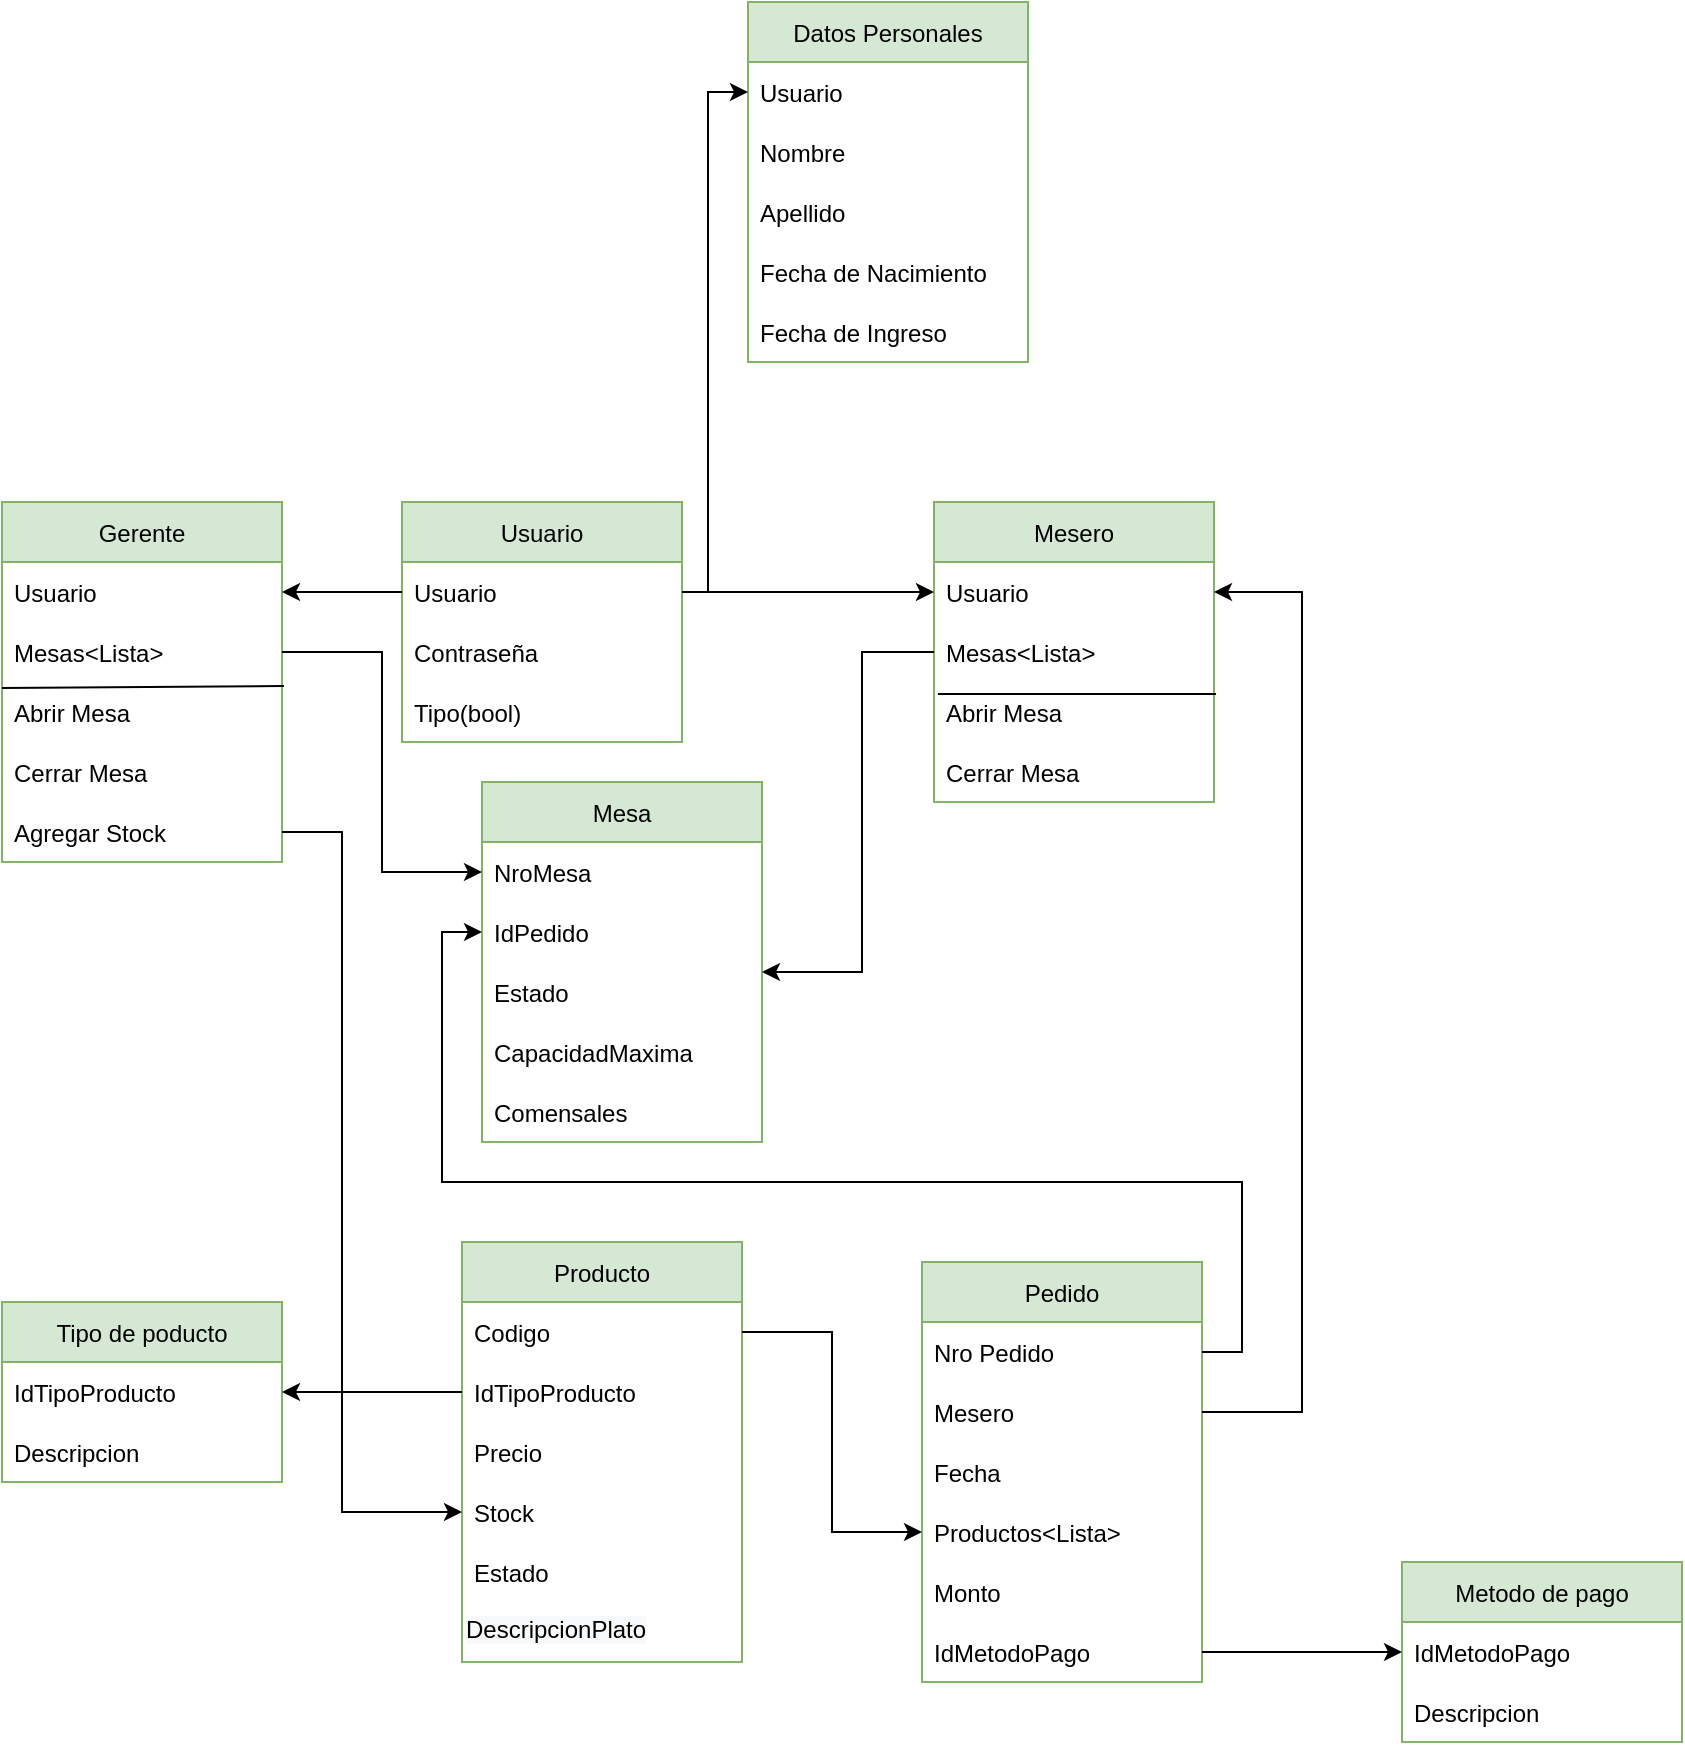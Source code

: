 <mxfile version="15.6.6" type="device" pages="6"><diagram id="vsKkrt8Nu6U1d1c62DYC" name="Page-1"><mxGraphModel dx="868" dy="1629" grid="1" gridSize="10" guides="1" tooltips="1" connect="1" arrows="1" fold="1" page="1" pageScale="1" pageWidth="827" pageHeight="1169" math="0" shadow="0"><root><mxCell id="0"/><mxCell id="1" parent="0"/><mxCell id="F6b-RbMTMB7Oz8SCVtMR-1" value="Producto" style="swimlane;fontStyle=0;childLayout=stackLayout;horizontal=1;startSize=30;horizontalStack=0;resizeParent=1;resizeParentMax=0;resizeLast=0;collapsible=1;marginBottom=0;hachureGap=4;pointerEvents=0;fillColor=#d5e8d4;strokeColor=#82b366;fontColor=default;" vertex="1" parent="1"><mxGeometry x="827" y="-33" width="140" height="210" as="geometry"/></mxCell><mxCell id="F6b-RbMTMB7Oz8SCVtMR-2" value="Codigo " style="text;strokeColor=none;fillColor=none;align=left;verticalAlign=middle;spacingLeft=4;spacingRight=4;overflow=hidden;points=[[0,0.5],[1,0.5]];portConstraint=eastwest;rotatable=0;" vertex="1" parent="F6b-RbMTMB7Oz8SCVtMR-1"><mxGeometry y="30" width="140" height="30" as="geometry"/></mxCell><mxCell id="F6b-RbMTMB7Oz8SCVtMR-3" value="IdTipoProducto" style="text;strokeColor=none;fillColor=none;align=left;verticalAlign=middle;spacingLeft=4;spacingRight=4;overflow=hidden;points=[[0,0.5],[1,0.5]];portConstraint=eastwest;rotatable=0;fontColor=default;" vertex="1" parent="F6b-RbMTMB7Oz8SCVtMR-1"><mxGeometry y="60" width="140" height="30" as="geometry"/></mxCell><mxCell id="F6b-RbMTMB7Oz8SCVtMR-4" value="Precio" style="text;strokeColor=none;fillColor=none;align=left;verticalAlign=middle;spacingLeft=4;spacingRight=4;overflow=hidden;points=[[0,0.5],[1,0.5]];portConstraint=eastwest;rotatable=0;" vertex="1" parent="F6b-RbMTMB7Oz8SCVtMR-1"><mxGeometry y="90" width="140" height="30" as="geometry"/></mxCell><mxCell id="F6b-RbMTMB7Oz8SCVtMR-5" value="Stock" style="text;strokeColor=none;fillColor=none;align=left;verticalAlign=middle;spacingLeft=4;spacingRight=4;overflow=hidden;points=[[0,0.5],[1,0.5]];portConstraint=eastwest;rotatable=0;" vertex="1" parent="F6b-RbMTMB7Oz8SCVtMR-1"><mxGeometry y="120" width="140" height="30" as="geometry"/></mxCell><mxCell id="F6b-RbMTMB7Oz8SCVtMR-6" value="Estado" style="text;strokeColor=none;fillColor=none;align=left;verticalAlign=middle;spacingLeft=4;spacingRight=4;overflow=hidden;points=[[0,0.5],[1,0.5]];portConstraint=eastwest;rotatable=0;" vertex="1" parent="F6b-RbMTMB7Oz8SCVtMR-1"><mxGeometry y="150" width="140" height="30" as="geometry"/></mxCell><mxCell id="F6b-RbMTMB7Oz8SCVtMR-60" value="&lt;span style=&quot;font-family: &amp;#34;helvetica&amp;#34; ; font-size: 12px ; font-style: normal ; font-weight: 400 ; letter-spacing: normal ; text-align: left ; text-indent: 0px ; text-transform: none ; word-spacing: 0px ; background-color: rgb(248 , 249 , 250) ; display: inline ; float: none&quot;&gt;DescripcionPlato&lt;/span&gt;" style="text;whiteSpace=wrap;html=1;fontColor=default;" vertex="1" parent="F6b-RbMTMB7Oz8SCVtMR-1"><mxGeometry y="180" width="140" height="30" as="geometry"/></mxCell><mxCell id="F6b-RbMTMB7Oz8SCVtMR-7" value="Usuario" style="swimlane;fontStyle=0;childLayout=stackLayout;horizontal=1;startSize=30;horizontalStack=0;resizeParent=1;resizeParentMax=0;resizeLast=0;collapsible=1;marginBottom=0;hachureGap=4;pointerEvents=0;fillColor=#d5e8d4;strokeColor=#82b366;fontColor=default;" vertex="1" parent="1"><mxGeometry x="797" y="-403" width="140" height="120" as="geometry"/></mxCell><mxCell id="F6b-RbMTMB7Oz8SCVtMR-8" value="Usuario" style="text;strokeColor=none;fillColor=none;align=left;verticalAlign=middle;spacingLeft=4;spacingRight=4;overflow=hidden;points=[[0,0.5],[1,0.5]];portConstraint=eastwest;rotatable=0;fontColor=default;" vertex="1" parent="F6b-RbMTMB7Oz8SCVtMR-7"><mxGeometry y="30" width="140" height="30" as="geometry"/></mxCell><mxCell id="F6b-RbMTMB7Oz8SCVtMR-9" value="Contraseña" style="text;strokeColor=none;fillColor=none;align=left;verticalAlign=middle;spacingLeft=4;spacingRight=4;overflow=hidden;points=[[0,0.5],[1,0.5]];portConstraint=eastwest;rotatable=0;fontColor=default;" vertex="1" parent="F6b-RbMTMB7Oz8SCVtMR-7"><mxGeometry y="60" width="140" height="30" as="geometry"/></mxCell><mxCell id="F6b-RbMTMB7Oz8SCVtMR-10" value="Tipo(bool)" style="text;strokeColor=none;fillColor=none;align=left;verticalAlign=middle;spacingLeft=4;spacingRight=4;overflow=hidden;points=[[0,0.5],[1,0.5]];portConstraint=eastwest;rotatable=0;fontColor=default;" vertex="1" parent="F6b-RbMTMB7Oz8SCVtMR-7"><mxGeometry y="90" width="140" height="30" as="geometry"/></mxCell><mxCell id="F6b-RbMTMB7Oz8SCVtMR-11" value="Pedido" style="swimlane;fontStyle=0;childLayout=stackLayout;horizontal=1;startSize=30;horizontalStack=0;resizeParent=1;resizeParentMax=0;resizeLast=0;collapsible=1;marginBottom=0;hachureGap=4;pointerEvents=0;fillColor=#d5e8d4;strokeColor=#82b366;fontColor=default;" vertex="1" parent="1"><mxGeometry x="1057" y="-23" width="140" height="210" as="geometry"/></mxCell><mxCell id="F6b-RbMTMB7Oz8SCVtMR-12" value="Nro Pedido" style="text;strokeColor=none;fillColor=none;align=left;verticalAlign=middle;spacingLeft=4;spacingRight=4;overflow=hidden;points=[[0,0.5],[1,0.5]];portConstraint=eastwest;rotatable=0;" vertex="1" parent="F6b-RbMTMB7Oz8SCVtMR-11"><mxGeometry y="30" width="140" height="30" as="geometry"/></mxCell><mxCell id="F6b-RbMTMB7Oz8SCVtMR-13" value="Mesero" style="text;strokeColor=none;fillColor=none;align=left;verticalAlign=middle;spacingLeft=4;spacingRight=4;overflow=hidden;points=[[0,0.5],[1,0.5]];portConstraint=eastwest;rotatable=0;fontColor=default;" vertex="1" parent="F6b-RbMTMB7Oz8SCVtMR-11"><mxGeometry y="60" width="140" height="30" as="geometry"/></mxCell><mxCell id="F6b-RbMTMB7Oz8SCVtMR-14" value="Fecha" style="text;strokeColor=none;fillColor=none;align=left;verticalAlign=middle;spacingLeft=4;spacingRight=4;overflow=hidden;points=[[0,0.5],[1,0.5]];portConstraint=eastwest;rotatable=0;" vertex="1" parent="F6b-RbMTMB7Oz8SCVtMR-11"><mxGeometry y="90" width="140" height="30" as="geometry"/></mxCell><mxCell id="F6b-RbMTMB7Oz8SCVtMR-15" value="Productos&lt;Lista&gt;" style="text;strokeColor=none;fillColor=none;align=left;verticalAlign=middle;spacingLeft=4;spacingRight=4;overflow=hidden;points=[[0,0.5],[1,0.5]];portConstraint=eastwest;rotatable=0;fontColor=default;" vertex="1" parent="F6b-RbMTMB7Oz8SCVtMR-11"><mxGeometry y="120" width="140" height="30" as="geometry"/></mxCell><mxCell id="F6b-RbMTMB7Oz8SCVtMR-16" value="Monto" style="text;strokeColor=none;fillColor=none;align=left;verticalAlign=middle;spacingLeft=4;spacingRight=4;overflow=hidden;points=[[0,0.5],[1,0.5]];portConstraint=eastwest;rotatable=0;fontColor=default;" vertex="1" parent="F6b-RbMTMB7Oz8SCVtMR-11"><mxGeometry y="150" width="140" height="30" as="geometry"/></mxCell><mxCell id="F6b-RbMTMB7Oz8SCVtMR-17" value="IdMetodoPago" style="text;strokeColor=none;fillColor=none;align=left;verticalAlign=middle;spacingLeft=4;spacingRight=4;overflow=hidden;points=[[0,0.5],[1,0.5]];portConstraint=eastwest;rotatable=0;fontColor=default;" vertex="1" parent="F6b-RbMTMB7Oz8SCVtMR-11"><mxGeometry y="180" width="140" height="30" as="geometry"/></mxCell><mxCell id="F6b-RbMTMB7Oz8SCVtMR-18" value="Mesa" style="swimlane;fontStyle=0;childLayout=stackLayout;horizontal=1;startSize=30;horizontalStack=0;resizeParent=1;resizeParentMax=0;resizeLast=0;collapsible=1;marginBottom=0;fillColor=#d5e8d4;strokeColor=#82b366;fontColor=default;" vertex="1" parent="1"><mxGeometry x="837" y="-263" width="140" height="180" as="geometry"/></mxCell><mxCell id="F6b-RbMTMB7Oz8SCVtMR-19" value="NroMesa" style="text;strokeColor=none;fillColor=none;align=left;verticalAlign=middle;spacingLeft=4;spacingRight=4;overflow=hidden;points=[[0,0.5],[1,0.5]];portConstraint=eastwest;rotatable=0;" vertex="1" parent="F6b-RbMTMB7Oz8SCVtMR-18"><mxGeometry y="30" width="140" height="30" as="geometry"/></mxCell><mxCell id="F6b-RbMTMB7Oz8SCVtMR-20" value="IdPedido" style="text;strokeColor=none;fillColor=none;align=left;verticalAlign=middle;spacingLeft=4;spacingRight=4;overflow=hidden;points=[[0,0.5],[1,0.5]];portConstraint=eastwest;rotatable=0;fontColor=default;" vertex="1" parent="F6b-RbMTMB7Oz8SCVtMR-18"><mxGeometry y="60" width="140" height="30" as="geometry"/></mxCell><mxCell id="F6b-RbMTMB7Oz8SCVtMR-21" value="Estado" style="text;strokeColor=none;fillColor=none;align=left;verticalAlign=middle;spacingLeft=4;spacingRight=4;overflow=hidden;points=[[0,0.5],[1,0.5]];portConstraint=eastwest;rotatable=0;fontColor=default;" vertex="1" parent="F6b-RbMTMB7Oz8SCVtMR-18"><mxGeometry y="90" width="140" height="30" as="geometry"/></mxCell><mxCell id="F6b-RbMTMB7Oz8SCVtMR-22" value="CapacidadMaxima" style="text;strokeColor=none;fillColor=none;align=left;verticalAlign=middle;spacingLeft=4;spacingRight=4;overflow=hidden;points=[[0,0.5],[1,0.5]];portConstraint=eastwest;rotatable=0;fontColor=default;" vertex="1" parent="F6b-RbMTMB7Oz8SCVtMR-18"><mxGeometry y="120" width="140" height="30" as="geometry"/></mxCell><mxCell id="F6b-RbMTMB7Oz8SCVtMR-23" value="Comensales" style="text;strokeColor=none;fillColor=none;align=left;verticalAlign=middle;spacingLeft=4;spacingRight=4;overflow=hidden;points=[[0,0.5],[1,0.5]];portConstraint=eastwest;rotatable=0;fontColor=default;" vertex="1" parent="F6b-RbMTMB7Oz8SCVtMR-18"><mxGeometry y="150" width="140" height="30" as="geometry"/></mxCell><mxCell id="F6b-RbMTMB7Oz8SCVtMR-24" value="Mesero" style="swimlane;fontStyle=0;childLayout=stackLayout;horizontal=1;startSize=30;horizontalStack=0;resizeParent=1;resizeParentMax=0;resizeLast=0;collapsible=1;marginBottom=0;fillColor=#d5e8d4;strokeColor=#82b366;fontColor=default;" vertex="1" parent="1"><mxGeometry x="1063" y="-403" width="140" height="150" as="geometry"/></mxCell><mxCell id="F6b-RbMTMB7Oz8SCVtMR-25" value="Usuario" style="text;strokeColor=none;fillColor=none;align=left;verticalAlign=middle;spacingLeft=4;spacingRight=4;overflow=hidden;points=[[0,0.5],[1,0.5]];portConstraint=eastwest;rotatable=0;fontColor=default;" vertex="1" parent="F6b-RbMTMB7Oz8SCVtMR-24"><mxGeometry y="30" width="140" height="30" as="geometry"/></mxCell><mxCell id="F6b-RbMTMB7Oz8SCVtMR-26" value="Mesas&lt;Lista&gt;" style="text;strokeColor=none;fillColor=none;align=left;verticalAlign=middle;spacingLeft=4;spacingRight=4;overflow=hidden;points=[[0,0.5],[1,0.5]];portConstraint=eastwest;rotatable=0;fontColor=default;" vertex="1" parent="F6b-RbMTMB7Oz8SCVtMR-24"><mxGeometry y="60" width="140" height="30" as="geometry"/></mxCell><mxCell id="F6b-RbMTMB7Oz8SCVtMR-27" value="" style="endArrow=none;html=1;rounded=0;labelBackgroundColor=default;fontColor=default;strokeColor=default;exitX=0.014;exitY=0.2;exitDx=0;exitDy=0;exitPerimeter=0;entryX=1.007;entryY=0.2;entryDx=0;entryDy=0;entryPerimeter=0;" edge="1" parent="F6b-RbMTMB7Oz8SCVtMR-24" source="F6b-RbMTMB7Oz8SCVtMR-28" target="F6b-RbMTMB7Oz8SCVtMR-28"><mxGeometry width="50" height="50" relative="1" as="geometry"><mxPoint x="53" y="130" as="sourcePoint"/><mxPoint x="103" y="80" as="targetPoint"/><Array as="points"><mxPoint x="70" y="96"/></Array></mxGeometry></mxCell><mxCell id="F6b-RbMTMB7Oz8SCVtMR-28" value="Abrir Mesa" style="text;strokeColor=none;fillColor=none;align=left;verticalAlign=middle;spacingLeft=4;spacingRight=4;overflow=hidden;points=[[0,0.5],[1,0.5]];portConstraint=eastwest;rotatable=0;fontColor=default;" vertex="1" parent="F6b-RbMTMB7Oz8SCVtMR-24"><mxGeometry y="90" width="140" height="30" as="geometry"/></mxCell><mxCell id="F6b-RbMTMB7Oz8SCVtMR-29" value="Cerrar Mesa" style="text;strokeColor=none;fillColor=none;align=left;verticalAlign=middle;spacingLeft=4;spacingRight=4;overflow=hidden;points=[[0,0.5],[1,0.5]];portConstraint=eastwest;rotatable=0;fontColor=default;" vertex="1" parent="F6b-RbMTMB7Oz8SCVtMR-24"><mxGeometry y="120" width="140" height="30" as="geometry"/></mxCell><mxCell id="F6b-RbMTMB7Oz8SCVtMR-30" value="Gerente" style="swimlane;fontStyle=0;childLayout=stackLayout;horizontal=1;startSize=30;horizontalStack=0;resizeParent=1;resizeParentMax=0;resizeLast=0;collapsible=1;marginBottom=0;fillColor=#d5e8d4;strokeColor=#82b366;fontColor=default;" vertex="1" parent="1"><mxGeometry x="597" y="-403" width="140" height="180" as="geometry"/></mxCell><mxCell id="F6b-RbMTMB7Oz8SCVtMR-31" value="Usuario" style="text;strokeColor=none;fillColor=none;align=left;verticalAlign=middle;spacingLeft=4;spacingRight=4;overflow=hidden;points=[[0,0.5],[1,0.5]];portConstraint=eastwest;rotatable=0;fontColor=default;" vertex="1" parent="F6b-RbMTMB7Oz8SCVtMR-30"><mxGeometry y="30" width="140" height="30" as="geometry"/></mxCell><mxCell id="F6b-RbMTMB7Oz8SCVtMR-32" value="" style="endArrow=none;html=1;rounded=0;labelBackgroundColor=default;fontColor=default;strokeColor=default;entryX=1.007;entryY=0.067;entryDx=0;entryDy=0;entryPerimeter=0;exitX=0;exitY=0.1;exitDx=0;exitDy=0;exitPerimeter=0;" edge="1" parent="F6b-RbMTMB7Oz8SCVtMR-30" source="F6b-RbMTMB7Oz8SCVtMR-34" target="F6b-RbMTMB7Oz8SCVtMR-34"><mxGeometry width="50" height="50" relative="1" as="geometry"><mxPoint x="50" y="110" as="sourcePoint"/><mxPoint x="100" y="60" as="targetPoint"/></mxGeometry></mxCell><mxCell id="F6b-RbMTMB7Oz8SCVtMR-33" value="Mesas&lt;Lista&gt;" style="text;strokeColor=none;fillColor=none;align=left;verticalAlign=middle;spacingLeft=4;spacingRight=4;overflow=hidden;points=[[0,0.5],[1,0.5]];portConstraint=eastwest;rotatable=0;fontColor=default;" vertex="1" parent="F6b-RbMTMB7Oz8SCVtMR-30"><mxGeometry y="60" width="140" height="30" as="geometry"/></mxCell><mxCell id="F6b-RbMTMB7Oz8SCVtMR-34" value="Abrir Mesa" style="text;strokeColor=none;fillColor=none;align=left;verticalAlign=middle;spacingLeft=4;spacingRight=4;overflow=hidden;points=[[0,0.5],[1,0.5]];portConstraint=eastwest;rotatable=0;fontColor=default;" vertex="1" parent="F6b-RbMTMB7Oz8SCVtMR-30"><mxGeometry y="90" width="140" height="30" as="geometry"/></mxCell><mxCell id="F6b-RbMTMB7Oz8SCVtMR-35" value="Cerrar Mesa" style="text;strokeColor=none;fillColor=none;align=left;verticalAlign=middle;spacingLeft=4;spacingRight=4;overflow=hidden;points=[[0,0.5],[1,0.5]];portConstraint=eastwest;rotatable=0;fontColor=default;" vertex="1" parent="F6b-RbMTMB7Oz8SCVtMR-30"><mxGeometry y="120" width="140" height="30" as="geometry"/></mxCell><mxCell id="F6b-RbMTMB7Oz8SCVtMR-36" value="Agregar Stock" style="text;strokeColor=none;fillColor=none;align=left;verticalAlign=middle;spacingLeft=4;spacingRight=4;overflow=hidden;points=[[0,0.5],[1,0.5]];portConstraint=eastwest;rotatable=0;fontColor=default;" vertex="1" parent="F6b-RbMTMB7Oz8SCVtMR-30"><mxGeometry y="150" width="140" height="30" as="geometry"/></mxCell><mxCell id="F6b-RbMTMB7Oz8SCVtMR-37" style="edgeStyle=orthogonalEdgeStyle;rounded=0;orthogonalLoop=1;jettySize=auto;html=1;exitX=1;exitY=0.5;exitDx=0;exitDy=0;entryX=0;entryY=0.5;entryDx=0;entryDy=0;fontColor=default;" edge="1" parent="1" source="F6b-RbMTMB7Oz8SCVtMR-8" target="F6b-RbMTMB7Oz8SCVtMR-25"><mxGeometry relative="1" as="geometry"/></mxCell><mxCell id="F6b-RbMTMB7Oz8SCVtMR-38" style="edgeStyle=orthogonalEdgeStyle;rounded=0;orthogonalLoop=1;jettySize=auto;html=1;exitX=0;exitY=0.5;exitDx=0;exitDy=0;fontColor=default;" edge="1" parent="1" source="F6b-RbMTMB7Oz8SCVtMR-8" target="F6b-RbMTMB7Oz8SCVtMR-31"><mxGeometry relative="1" as="geometry"/></mxCell><mxCell id="F6b-RbMTMB7Oz8SCVtMR-39" style="edgeStyle=orthogonalEdgeStyle;rounded=0;orthogonalLoop=1;jettySize=auto;html=1;exitX=1;exitY=0.5;exitDx=0;exitDy=0;entryX=0;entryY=0.5;entryDx=0;entryDy=0;fontColor=default;strokeColor=default;labelBackgroundColor=default;" edge="1" parent="1" source="F6b-RbMTMB7Oz8SCVtMR-12" target="F6b-RbMTMB7Oz8SCVtMR-20"><mxGeometry relative="1" as="geometry"><Array as="points"><mxPoint x="1217" y="22"/><mxPoint x="1217" y="-63"/><mxPoint x="817" y="-63"/><mxPoint x="817" y="-188"/></Array></mxGeometry></mxCell><mxCell id="F6b-RbMTMB7Oz8SCVtMR-40" style="edgeStyle=orthogonalEdgeStyle;rounded=0;orthogonalLoop=1;jettySize=auto;html=1;exitX=1;exitY=0.5;exitDx=0;exitDy=0;fontColor=default;" edge="1" parent="1" source="F6b-RbMTMB7Oz8SCVtMR-2" target="F6b-RbMTMB7Oz8SCVtMR-15"><mxGeometry relative="1" as="geometry"/></mxCell><mxCell id="F6b-RbMTMB7Oz8SCVtMR-41" style="edgeStyle=orthogonalEdgeStyle;rounded=0;orthogonalLoop=1;jettySize=auto;html=1;exitX=0;exitY=0.5;exitDx=0;exitDy=0;fontColor=default;strokeColor=default;labelBackgroundColor=default;" edge="1" parent="1" source="F6b-RbMTMB7Oz8SCVtMR-26"><mxGeometry relative="1" as="geometry"><mxPoint x="977" y="-168" as="targetPoint"/><Array as="points"><mxPoint x="1027" y="-328"/><mxPoint x="1027" y="-168"/></Array></mxGeometry></mxCell><mxCell id="F6b-RbMTMB7Oz8SCVtMR-42" style="edgeStyle=orthogonalEdgeStyle;rounded=0;orthogonalLoop=1;jettySize=auto;html=1;exitX=1;exitY=0.5;exitDx=0;exitDy=0;entryX=1;entryY=0.5;entryDx=0;entryDy=0;fontColor=default;strokeColor=default;labelBackgroundColor=default;" edge="1" parent="1" source="F6b-RbMTMB7Oz8SCVtMR-13" target="F6b-RbMTMB7Oz8SCVtMR-25"><mxGeometry relative="1" as="geometry"><Array as="points"><mxPoint x="1247" y="52"/><mxPoint x="1247" y="-358"/></Array></mxGeometry></mxCell><mxCell id="F6b-RbMTMB7Oz8SCVtMR-43" value="Datos Personales" style="swimlane;fontStyle=0;childLayout=stackLayout;horizontal=1;startSize=30;horizontalStack=0;resizeParent=1;resizeParentMax=0;resizeLast=0;collapsible=1;marginBottom=0;hachureGap=4;pointerEvents=0;fillColor=#d5e8d4;strokeColor=#82b366;fontColor=default;" vertex="1" parent="1"><mxGeometry x="970" y="-653" width="140" height="180" as="geometry"/></mxCell><mxCell id="F6b-RbMTMB7Oz8SCVtMR-44" value="Usuario" style="text;strokeColor=none;fillColor=none;align=left;verticalAlign=middle;spacingLeft=4;spacingRight=4;overflow=hidden;points=[[0,0.5],[1,0.5]];portConstraint=eastwest;rotatable=0;fontColor=default;" vertex="1" parent="F6b-RbMTMB7Oz8SCVtMR-43"><mxGeometry y="30" width="140" height="30" as="geometry"/></mxCell><mxCell id="F6b-RbMTMB7Oz8SCVtMR-45" value="Nombre" style="text;strokeColor=none;fillColor=none;align=left;verticalAlign=middle;spacingLeft=4;spacingRight=4;overflow=hidden;points=[[0,0.5],[1,0.5]];portConstraint=eastwest;rotatable=0;fontColor=default;" vertex="1" parent="F6b-RbMTMB7Oz8SCVtMR-43"><mxGeometry y="60" width="140" height="30" as="geometry"/></mxCell><mxCell id="F6b-RbMTMB7Oz8SCVtMR-46" value="Apellido" style="text;strokeColor=none;fillColor=none;align=left;verticalAlign=middle;spacingLeft=4;spacingRight=4;overflow=hidden;points=[[0,0.5],[1,0.5]];portConstraint=eastwest;rotatable=0;fontColor=default;" vertex="1" parent="F6b-RbMTMB7Oz8SCVtMR-43"><mxGeometry y="90" width="140" height="30" as="geometry"/></mxCell><mxCell id="F6b-RbMTMB7Oz8SCVtMR-47" value="Fecha de Nacimiento" style="text;strokeColor=none;fillColor=none;align=left;verticalAlign=middle;spacingLeft=4;spacingRight=4;overflow=hidden;points=[[0,0.5],[1,0.5]];portConstraint=eastwest;rotatable=0;fontColor=default;" vertex="1" parent="F6b-RbMTMB7Oz8SCVtMR-43"><mxGeometry y="120" width="140" height="30" as="geometry"/></mxCell><mxCell id="F6b-RbMTMB7Oz8SCVtMR-48" value="Fecha de Ingreso" style="text;strokeColor=none;fillColor=none;align=left;verticalAlign=middle;spacingLeft=4;spacingRight=4;overflow=hidden;points=[[0,0.5],[1,0.5]];portConstraint=eastwest;rotatable=0;fontColor=default;" vertex="1" parent="F6b-RbMTMB7Oz8SCVtMR-43"><mxGeometry y="150" width="140" height="30" as="geometry"/></mxCell><mxCell id="F6b-RbMTMB7Oz8SCVtMR-49" style="edgeStyle=orthogonalEdgeStyle;rounded=0;orthogonalLoop=1;jettySize=auto;html=1;entryX=0;entryY=0.5;entryDx=0;entryDy=0;fontColor=default;strokeColor=default;labelBackgroundColor=default;" edge="1" parent="1" source="F6b-RbMTMB7Oz8SCVtMR-8" target="F6b-RbMTMB7Oz8SCVtMR-44"><mxGeometry relative="1" as="geometry"><Array as="points"><mxPoint x="950" y="-358"/><mxPoint x="950" y="-608"/></Array></mxGeometry></mxCell><mxCell id="F6b-RbMTMB7Oz8SCVtMR-50" style="edgeStyle=orthogonalEdgeStyle;rounded=0;orthogonalLoop=1;jettySize=auto;html=1;entryX=0;entryY=0.5;entryDx=0;entryDy=0;labelBackgroundColor=default;fontColor=default;strokeColor=default;" edge="1" parent="1" source="F6b-RbMTMB7Oz8SCVtMR-33" target="F6b-RbMTMB7Oz8SCVtMR-19"><mxGeometry relative="1" as="geometry"/></mxCell><mxCell id="F6b-RbMTMB7Oz8SCVtMR-51" value="Metodo de pago" style="swimlane;fontStyle=0;childLayout=stackLayout;horizontal=1;startSize=30;horizontalStack=0;resizeParent=1;resizeParentMax=0;resizeLast=0;collapsible=1;marginBottom=0;hachureGap=4;pointerEvents=0;fillColor=#d5e8d4;strokeColor=#82b366;fontColor=default;" vertex="1" parent="1"><mxGeometry x="1297" y="127" width="140" height="90" as="geometry"/></mxCell><mxCell id="F6b-RbMTMB7Oz8SCVtMR-52" value="IdMetodoPago" style="text;strokeColor=none;fillColor=none;align=left;verticalAlign=middle;spacingLeft=4;spacingRight=4;overflow=hidden;points=[[0,0.5],[1,0.5]];portConstraint=eastwest;rotatable=0;fontColor=default;" vertex="1" parent="F6b-RbMTMB7Oz8SCVtMR-51"><mxGeometry y="30" width="140" height="30" as="geometry"/></mxCell><mxCell id="F6b-RbMTMB7Oz8SCVtMR-53" value="Descripcion" style="text;strokeColor=none;fillColor=none;align=left;verticalAlign=middle;spacingLeft=4;spacingRight=4;overflow=hidden;points=[[0,0.5],[1,0.5]];portConstraint=eastwest;rotatable=0;fontColor=default;" vertex="1" parent="F6b-RbMTMB7Oz8SCVtMR-51"><mxGeometry y="60" width="140" height="30" as="geometry"/></mxCell><mxCell id="F6b-RbMTMB7Oz8SCVtMR-54" style="edgeStyle=orthogonalEdgeStyle;rounded=0;orthogonalLoop=1;jettySize=auto;html=1;exitX=1;exitY=0.5;exitDx=0;exitDy=0;entryX=0;entryY=0.5;entryDx=0;entryDy=0;labelBackgroundColor=default;fontColor=default;strokeColor=default;" edge="1" parent="1" source="F6b-RbMTMB7Oz8SCVtMR-17" target="F6b-RbMTMB7Oz8SCVtMR-52"><mxGeometry relative="1" as="geometry"><Array as="points"><mxPoint x="1277" y="172"/><mxPoint x="1277" y="172"/></Array></mxGeometry></mxCell><mxCell id="F6b-RbMTMB7Oz8SCVtMR-55" style="edgeStyle=orthogonalEdgeStyle;rounded=0;orthogonalLoop=1;jettySize=auto;html=1;entryX=0;entryY=0.5;entryDx=0;entryDy=0;labelBackgroundColor=default;fontColor=default;strokeColor=default;" edge="1" parent="1" source="F6b-RbMTMB7Oz8SCVtMR-36" target="F6b-RbMTMB7Oz8SCVtMR-5"><mxGeometry relative="1" as="geometry"><Array as="points"><mxPoint x="767" y="-238"/><mxPoint x="767" y="102"/></Array></mxGeometry></mxCell><mxCell id="F6b-RbMTMB7Oz8SCVtMR-56" value="Tipo de poducto" style="swimlane;fontStyle=0;childLayout=stackLayout;horizontal=1;startSize=30;horizontalStack=0;resizeParent=1;resizeParentMax=0;resizeLast=0;collapsible=1;marginBottom=0;hachureGap=4;pointerEvents=0;fillColor=#d5e8d4;strokeColor=#82b366;fontColor=default;" vertex="1" parent="1"><mxGeometry x="597" y="-3" width="140" height="90" as="geometry"/></mxCell><mxCell id="F6b-RbMTMB7Oz8SCVtMR-57" value="IdTipoProducto" style="text;strokeColor=none;fillColor=none;align=left;verticalAlign=middle;spacingLeft=4;spacingRight=4;overflow=hidden;points=[[0,0.5],[1,0.5]];portConstraint=eastwest;rotatable=0;fontColor=default;" vertex="1" parent="F6b-RbMTMB7Oz8SCVtMR-56"><mxGeometry y="30" width="140" height="30" as="geometry"/></mxCell><mxCell id="F6b-RbMTMB7Oz8SCVtMR-58" value="Descripcion" style="text;strokeColor=none;fillColor=none;align=left;verticalAlign=middle;spacingLeft=4;spacingRight=4;overflow=hidden;points=[[0,0.5],[1,0.5]];portConstraint=eastwest;rotatable=0;fontColor=default;" vertex="1" parent="F6b-RbMTMB7Oz8SCVtMR-56"><mxGeometry y="60" width="140" height="30" as="geometry"/></mxCell><mxCell id="F6b-RbMTMB7Oz8SCVtMR-59" style="edgeStyle=orthogonalEdgeStyle;rounded=0;orthogonalLoop=1;jettySize=auto;html=1;entryX=1;entryY=0.5;entryDx=0;entryDy=0;labelBackgroundColor=default;fontColor=default;strokeColor=default;" edge="1" parent="1" source="F6b-RbMTMB7Oz8SCVtMR-3" target="F6b-RbMTMB7Oz8SCVtMR-56"><mxGeometry relative="1" as="geometry"/></mxCell></root></mxGraphModel></diagram><diagram name="Cargar Articulos" id="OpyvXyiBqJhFtYaAeL4d"><mxGraphModel dx="868" dy="460" grid="1" gridSize="10" guides="1" tooltips="1" connect="1" arrows="1" fold="1" page="1" pageScale="1" pageWidth="827" pageHeight="1169" math="0" shadow="0"><root><mxCell id="obA_AmkxarNyRyRmzh_2-0"/><mxCell id="obA_AmkxarNyRyRmzh_2-1" parent="obA_AmkxarNyRyRmzh_2-0"/><mxCell id="ep7UvVVwRY5U7bKQCNIK-9" value="" style="swimlane;startSize=0;" parent="obA_AmkxarNyRyRmzh_2-1" vertex="1"><mxGeometry x="100" y="40" width="700" height="450" as="geometry"/></mxCell><mxCell id="ep7UvVVwRY5U7bKQCNIK-10" value="" style="ellipse;whiteSpace=wrap;html=1;aspect=fixed;" parent="ep7UvVVwRY5U7bKQCNIK-9" vertex="1"><mxGeometry x="-80" y="70" width="170" height="170" as="geometry"/></mxCell><mxCell id="ep7UvVVwRY5U7bKQCNIK-0" value="Ingresar codigo de articulo" style="shape=trapezoid;perimeter=trapezoidPerimeter;whiteSpace=wrap;html=1;fixedSize=1;" parent="ep7UvVVwRY5U7bKQCNIK-9" vertex="1"><mxGeometry x="210" y="40" width="280" height="40" as="geometry"/></mxCell><mxCell id="ep7UvVVwRY5U7bKQCNIK-1" value="" style="shape=trapezoid;perimeter=trapezoidPerimeter;whiteSpace=wrap;html=1;fixedSize=1;rotation=-180;" parent="ep7UvVVwRY5U7bKQCNIK-9" vertex="1"><mxGeometry x="290" y="90" width="120" height="40" as="geometry"/></mxCell><mxCell id="ep7UvVVwRY5U7bKQCNIK-2" value="&lt;span style=&quot;background-color: rgb(255 , 255 , 255)&quot;&gt;codArt&lt;/span&gt;" style="text;html=1;strokeColor=none;fillColor=none;align=center;verticalAlign=middle;whiteSpace=wrap;rounded=0;" parent="ep7UvVVwRY5U7bKQCNIK-9" vertex="1"><mxGeometry x="330" y="100" width="40" height="20" as="geometry"/></mxCell><mxCell id="ep7UvVVwRY5U7bKQCNIK-6" value="Ingresar codigo de articulo" style="shape=trapezoid;perimeter=trapezoidPerimeter;whiteSpace=wrap;html=1;fixedSize=1;" parent="ep7UvVVwRY5U7bKQCNIK-9" vertex="1"><mxGeometry x="210" y="140" width="280" height="40" as="geometry"/></mxCell><mxCell id="ep7UvVVwRY5U7bKQCNIK-7" value="" style="shape=trapezoid;perimeter=trapezoidPerimeter;whiteSpace=wrap;html=1;fixedSize=1;rotation=-180;" parent="ep7UvVVwRY5U7bKQCNIK-9" vertex="1"><mxGeometry x="290" y="190" width="120" height="40" as="geometry"/></mxCell><mxCell id="ep7UvVVwRY5U7bKQCNIK-8" value="&lt;span style=&quot;background-color: rgb(255 , 255 , 255)&quot;&gt;catArt&lt;/span&gt;" style="text;html=1;strokeColor=none;fillColor=none;align=center;verticalAlign=middle;whiteSpace=wrap;rounded=0;" parent="ep7UvVVwRY5U7bKQCNIK-9" vertex="1"><mxGeometry x="330" y="200" width="40" height="20" as="geometry"/></mxCell><mxCell id="ep7UvVVwRY5U7bKQCNIK-14" value="Ingresar precio del articulo" style="shape=trapezoid;perimeter=trapezoidPerimeter;whiteSpace=wrap;html=1;fixedSize=1;" parent="ep7UvVVwRY5U7bKQCNIK-9" vertex="1"><mxGeometry x="210" y="240" width="280" height="40" as="geometry"/></mxCell><mxCell id="ep7UvVVwRY5U7bKQCNIK-15" value="" style="shape=trapezoid;perimeter=trapezoidPerimeter;whiteSpace=wrap;html=1;fixedSize=1;rotation=-180;" parent="ep7UvVVwRY5U7bKQCNIK-9" vertex="1"><mxGeometry x="290" y="290" width="120" height="40" as="geometry"/></mxCell><mxCell id="ep7UvVVwRY5U7bKQCNIK-16" value="&lt;span style=&quot;background-color: rgb(255 , 255 , 255)&quot;&gt;precio&lt;/span&gt;" style="text;html=1;strokeColor=none;fillColor=none;align=center;verticalAlign=middle;whiteSpace=wrap;rounded=0;" parent="ep7UvVVwRY5U7bKQCNIK-9" vertex="1"><mxGeometry x="330" y="300" width="40" height="20" as="geometry"/></mxCell><mxCell id="ep7UvVVwRY5U7bKQCNIK-17" value="matArt[catArt-1][codArt-1]=precio" style="rounded=0;whiteSpace=wrap;html=1;" parent="ep7UvVVwRY5U7bKQCNIK-9" vertex="1"><mxGeometry x="180" y="360" width="320" height="60" as="geometry"/></mxCell><mxCell id="ep7UvVVwRY5U7bKQCNIK-18" value="&lt;b&gt;&lt;font style=&quot;font-size: 14px&quot;&gt;I&lt;/font&gt;&lt;/b&gt;" style="text;html=1;strokeColor=none;fillColor=none;align=center;verticalAlign=middle;whiteSpace=wrap;rounded=0;" parent="ep7UvVVwRY5U7bKQCNIK-9" vertex="1"><mxGeometry x="-20" y="90" width="40" height="20" as="geometry"/></mxCell><mxCell id="ep7UvVVwRY5U7bKQCNIK-19" value="&lt;b&gt;&lt;font style=&quot;font-size: 14px&quot;&gt;0&lt;/font&gt;&lt;/b&gt;" style="text;html=1;strokeColor=none;fillColor=none;align=center;verticalAlign=middle;whiteSpace=wrap;rounded=0;" parent="ep7UvVVwRY5U7bKQCNIK-9" vertex="1"><mxGeometry x="-70" y="160" width="40" height="20" as="geometry"/></mxCell><mxCell id="ep7UvVVwRY5U7bKQCNIK-20" value="&lt;b&gt;&lt;font style=&quot;font-size: 14px&quot;&gt;++&lt;/font&gt;&lt;/b&gt;" style="text;html=1;strokeColor=none;fillColor=none;align=center;verticalAlign=middle;whiteSpace=wrap;rounded=0;" parent="ep7UvVVwRY5U7bKQCNIK-9" vertex="1"><mxGeometry x="50" y="160" width="40" height="20" as="geometry"/></mxCell><mxCell id="ep7UvVVwRY5U7bKQCNIK-21" value="&lt;b&gt;&lt;font style=&quot;font-size: 14px&quot;&gt;&amp;lt;200&lt;/font&gt;&lt;/b&gt;" style="text;html=1;strokeColor=none;fillColor=none;align=center;verticalAlign=middle;whiteSpace=wrap;rounded=0;" parent="ep7UvVVwRY5U7bKQCNIK-9" vertex="1"><mxGeometry x="-15" y="160" width="40" height="20" as="geometry"/></mxCell><mxCell id="ep7UvVVwRY5U7bKQCNIK-27" value="" style="endArrow=none;html=1;exitX=0.5;exitY=0;exitDx=0;exitDy=0;" parent="ep7UvVVwRY5U7bKQCNIK-9" source="ep7UvVVwRY5U7bKQCNIK-7" target="ep7UvVVwRY5U7bKQCNIK-14" edge="1"><mxGeometry width="50" height="50" relative="1" as="geometry"><mxPoint x="330" y="340" as="sourcePoint"/><mxPoint x="380" y="290" as="targetPoint"/></mxGeometry></mxCell><mxCell id="ep7UvVVwRY5U7bKQCNIK-28" value="" style="endArrow=none;html=1;entryX=0.5;entryY=1;entryDx=0;entryDy=0;exitX=0.5;exitY=1;exitDx=0;exitDy=0;" parent="ep7UvVVwRY5U7bKQCNIK-9" source="ep7UvVVwRY5U7bKQCNIK-15" target="ep7UvVVwRY5U7bKQCNIK-14" edge="1"><mxGeometry width="50" height="50" relative="1" as="geometry"><mxPoint x="330" y="340" as="sourcePoint"/><mxPoint x="380" y="290" as="targetPoint"/></mxGeometry></mxCell><mxCell id="ep7UvVVwRY5U7bKQCNIK-29" value="" style="endArrow=none;html=1;entryX=0.5;entryY=0;entryDx=0;entryDy=0;exitX=0.534;exitY=0.015;exitDx=0;exitDy=0;exitPerimeter=0;" parent="ep7UvVVwRY5U7bKQCNIK-9" source="ep7UvVVwRY5U7bKQCNIK-17" target="ep7UvVVwRY5U7bKQCNIK-15" edge="1"><mxGeometry width="50" height="50" relative="1" as="geometry"><mxPoint x="330" y="340" as="sourcePoint"/><mxPoint x="380" y="290" as="targetPoint"/></mxGeometry></mxCell><mxCell id="ep7UvVVwRY5U7bKQCNIK-11" value="" style="endArrow=none;html=1;entryX=0.953;entryY=0.3;entryDx=0;entryDy=0;entryPerimeter=0;" parent="obA_AmkxarNyRyRmzh_2-1" target="ep7UvVVwRY5U7bKQCNIK-10" edge="1"><mxGeometry width="50" height="50" relative="1" as="geometry"><mxPoint x="30" y="160" as="sourcePoint"/><mxPoint x="440" y="370" as="targetPoint"/></mxGeometry></mxCell><mxCell id="ep7UvVVwRY5U7bKQCNIK-12" value="" style="endArrow=none;html=1;" parent="obA_AmkxarNyRyRmzh_2-1" edge="1"><mxGeometry width="50" height="50" relative="1" as="geometry"><mxPoint x="70" y="160" as="sourcePoint"/><mxPoint x="70" y="270" as="targetPoint"/></mxGeometry></mxCell><mxCell id="ep7UvVVwRY5U7bKQCNIK-13" value="" style="endArrow=none;html=1;" parent="obA_AmkxarNyRyRmzh_2-1" edge="1"><mxGeometry width="50" height="50" relative="1" as="geometry"><mxPoint x="140" y="160" as="sourcePoint"/><mxPoint x="140" y="270" as="targetPoint"/></mxGeometry></mxCell><mxCell id="ep7UvVVwRY5U7bKQCNIK-22" value="" style="endArrow=none;html=1;entryX=0.5;entryY=1;entryDx=0;entryDy=0;" parent="obA_AmkxarNyRyRmzh_2-1" target="ep7UvVVwRY5U7bKQCNIK-0" edge="1"><mxGeometry width="50" height="50" relative="1" as="geometry"><mxPoint x="450" y="130" as="sourcePoint"/><mxPoint x="440" y="360" as="targetPoint"/></mxGeometry></mxCell><mxCell id="ep7UvVVwRY5U7bKQCNIK-23" value="" style="endArrow=none;html=1;entryX=0.5;entryY=0;entryDx=0;entryDy=0;" parent="obA_AmkxarNyRyRmzh_2-1" target="ep7UvVVwRY5U7bKQCNIK-1" edge="1"><mxGeometry width="50" height="50" relative="1" as="geometry"><mxPoint x="450" y="180" as="sourcePoint"/><mxPoint x="440" y="360" as="targetPoint"/></mxGeometry></mxCell><mxCell id="ep7UvVVwRY5U7bKQCNIK-26" value="" style="endArrow=none;html=1;entryX=0.5;entryY=1;entryDx=0;entryDy=0;" parent="obA_AmkxarNyRyRmzh_2-1" target="ep7UvVVwRY5U7bKQCNIK-6" edge="1"><mxGeometry width="50" height="50" relative="1" as="geometry"><mxPoint x="450" y="230" as="sourcePoint"/><mxPoint x="480" y="330" as="targetPoint"/></mxGeometry></mxCell></root></mxGraphModel></diagram><diagram name="CargaLote2" id="nOf2oOchK_ZsjdWZzbez"><mxGraphModel dx="868" dy="460" grid="1" gridSize="10" guides="1" tooltips="1" connect="1" arrows="1" fold="1" page="1" pageScale="1" pageWidth="827" pageHeight="1169" math="0" shadow="0"><root><mxCell id="QOjodbXsDXukCHNXEgFU-0"/><mxCell id="QOjodbXsDXukCHNXEgFU-1" parent="QOjodbXsDXukCHNXEgFU-0"/><mxCell id="XLnxMMeFoGyEgst29wGr-0" value="mVta!=0" style="swimlane;" parent="QOjodbXsDXukCHNXEgFU-1" vertex="1"><mxGeometry x="120" y="240" width="600" height="420" as="geometry"/></mxCell><mxCell id="XLnxMMeFoGyEgst29wGr-4" value="" style="shape=trapezoid;perimeter=trapezoidPerimeter;whiteSpace=wrap;html=1;fixedSize=1;rotation=-180;" parent="XLnxMMeFoGyEgst29wGr-0" vertex="1"><mxGeometry x="240" y="60" width="120" height="30" as="geometry"/></mxCell><mxCell id="XLnxMMeFoGyEgst29wGr-6" value="" style="shape=trapezoid;perimeter=trapezoidPerimeter;whiteSpace=wrap;html=1;fixedSize=1;rotation=-180;" parent="XLnxMMeFoGyEgst29wGr-0" vertex="1"><mxGeometry x="240" y="150" width="120" height="30" as="geometry"/></mxCell><mxCell id="XLnxMMeFoGyEgst29wGr-5" value="" style="shape=trapezoid;perimeter=trapezoidPerimeter;whiteSpace=wrap;html=1;fixedSize=1;rotation=-180;" parent="XLnxMMeFoGyEgst29wGr-0" vertex="1"><mxGeometry x="240" y="105" width="120" height="30" as="geometry"/></mxCell><mxCell id="XLnxMMeFoGyEgst29wGr-7" value="codArt" style="text;html=1;strokeColor=none;fillColor=none;align=center;verticalAlign=middle;whiteSpace=wrap;rounded=0;" parent="XLnxMMeFoGyEgst29wGr-0" vertex="1"><mxGeometry x="280" y="65" width="40" height="20" as="geometry"/></mxCell><mxCell id="XLnxMMeFoGyEgst29wGr-8" value="nVend" style="text;html=1;strokeColor=none;fillColor=none;align=center;verticalAlign=middle;whiteSpace=wrap;rounded=0;" parent="XLnxMMeFoGyEgst29wGr-0" vertex="1"><mxGeometry x="280" y="110" width="40" height="20" as="geometry"/></mxCell><mxCell id="XLnxMMeFoGyEgst29wGr-9" value="cVend" style="text;html=1;strokeColor=none;fillColor=none;align=center;verticalAlign=middle;whiteSpace=wrap;rounded=0;" parent="XLnxMMeFoGyEgst29wGr-0" vertex="1"><mxGeometry x="280" y="155" width="40" height="20" as="geometry"/></mxCell><mxCell id="XLnxMMeFoGyEgst29wGr-10" value="monto=cVend*buscarPrecio(codArt)" style="rounded=0;whiteSpace=wrap;html=1;" parent="XLnxMMeFoGyEgst29wGr-0" vertex="1"><mxGeometry x="179" y="200" width="230" height="30" as="geometry"/></mxCell><mxCell id="XLnxMMeFoGyEgst29wGr-11" value="" style="endArrow=none;html=1;entryX=0.5;entryY=0;entryDx=0;entryDy=0;exitX=0.5;exitY=0;exitDx=0;exitDy=0;" parent="XLnxMMeFoGyEgst29wGr-0" source="XLnxMMeFoGyEgst29wGr-10" target="XLnxMMeFoGyEgst29wGr-6" edge="1"><mxGeometry width="50" height="50" relative="1" as="geometry"><mxPoint x="260" y="270" as="sourcePoint"/><mxPoint x="310" y="220" as="targetPoint"/></mxGeometry></mxCell><mxCell id="d8IdshcQfwaP5ewucW3J-0" value="vendedores[mVta-1][nVend-1]=monto" style="rounded=0;whiteSpace=wrap;html=1;" parent="XLnxMMeFoGyEgst29wGr-0" vertex="1"><mxGeometry x="180" y="250" width="230" height="60" as="geometry"/></mxCell><mxCell id="XLnxMMeFoGyEgst29wGr-1" value="Ingresar mes de la venta" style="shape=trapezoid;perimeter=trapezoidPerimeter;whiteSpace=wrap;html=1;fixedSize=1;" parent="QOjodbXsDXukCHNXEgFU-1" vertex="1"><mxGeometry x="264" y="120" width="280" height="44.21" as="geometry"/></mxCell><mxCell id="XLnxMMeFoGyEgst29wGr-2" value="" style="shape=trapezoid;perimeter=trapezoidPerimeter;whiteSpace=wrap;html=1;fixedSize=1;rotation=-180;" parent="QOjodbXsDXukCHNXEgFU-1" vertex="1"><mxGeometry x="264" y="170" width="280" height="40" as="geometry"/></mxCell><mxCell id="XLnxMMeFoGyEgst29wGr-3" value="mesVta" style="text;html=1;strokeColor=none;fillColor=none;align=center;verticalAlign=middle;whiteSpace=wrap;rounded=0;" parent="QOjodbXsDXukCHNXEgFU-1" vertex="1"><mxGeometry x="384" y="180" width="40" height="20" as="geometry"/></mxCell><mxCell id="d8IdshcQfwaP5ewucW3J-1" value="ponerEnCero(vendedores,12,30)" style="rounded=0;whiteSpace=wrap;html=1;" parent="QOjodbXsDXukCHNXEgFU-1" vertex="1"><mxGeometry x="280" y="20" width="260" height="60" as="geometry"/></mxCell></root></mxGraphModel></diagram><diagram name="PuntoA" id="hN1zhYqIQpCxm_7TjtBE"><mxGraphModel dx="1695" dy="460" grid="1" gridSize="10" guides="1" tooltips="1" connect="1" arrows="1" fold="1" page="1" pageScale="1" pageWidth="827" pageHeight="1169" math="0" shadow="0"><root><mxCell id="tiGfgDfhi9pVEG03tY3e-0"/><mxCell id="tiGfgDfhi9pVEG03tY3e-1" parent="tiGfgDfhi9pVEG03tY3e-0"/><mxCell id="4WAR_vLEOIwjPWORfxUz-26" value="" style="swimlane;startSize=0;" parent="tiGfgDfhi9pVEG03tY3e-1" vertex="1"><mxGeometry x="240" y="160" width="480" height="260" as="geometry"/></mxCell><mxCell id="4WAR_vLEOIwjPWORfxUz-27" value="Vendedor: ,J+1" style="shape=trapezoid;perimeter=trapezoidPerimeter;whiteSpace=wrap;html=1;fixedSize=1;" parent="4WAR_vLEOIwjPWORfxUz-26" vertex="1"><mxGeometry x="190" y="45" width="120" height="60" as="geometry"/></mxCell><mxCell id="4WAR_vLEOIwjPWORfxUz-28" value="Total Recaudado: vendedores[I][J]" style="shape=trapezoid;perimeter=trapezoidPerimeter;whiteSpace=wrap;html=1;fixedSize=1;" parent="4WAR_vLEOIwjPWORfxUz-26" vertex="1"><mxGeometry x="190" y="130" width="120" height="60" as="geometry"/></mxCell><mxCell id="4WAR_vLEOIwjPWORfxUz-29" value="" style="endArrow=none;html=1;entryX=0.5;entryY=1;entryDx=0;entryDy=0;exitX=0.5;exitY=0;exitDx=0;exitDy=0;" parent="4WAR_vLEOIwjPWORfxUz-26" source="4WAR_vLEOIwjPWORfxUz-28" target="4WAR_vLEOIwjPWORfxUz-27" edge="1"><mxGeometry width="50" height="50" relative="1" as="geometry"><mxPoint x="150" y="250" as="sourcePoint"/><mxPoint x="200" y="200" as="targetPoint"/></mxGeometry></mxCell><mxCell id="4WAR_vLEOIwjPWORfxUz-5" value="" style="swimlane;startSize=0;" parent="tiGfgDfhi9pVEG03tY3e-1" vertex="1"><mxGeometry x="70" y="40" width="700" height="440" as="geometry"/></mxCell><mxCell id="4WAR_vLEOIwjPWORfxUz-6" value="" style="ellipse;whiteSpace=wrap;html=1;aspect=fixed;" parent="4WAR_vLEOIwjPWORfxUz-5" vertex="1"><mxGeometry x="-80" y="110" width="170" height="170" as="geometry"/></mxCell><mxCell id="4WAR_vLEOIwjPWORfxUz-12" value="" style="endArrow=none;html=1;exitX=0.053;exitY=0.3;exitDx=0;exitDy=0;exitPerimeter=0;entryX=0.941;entryY=0.276;entryDx=0;entryDy=0;entryPerimeter=0;" parent="4WAR_vLEOIwjPWORfxUz-5" source="4WAR_vLEOIwjPWORfxUz-6" target="4WAR_vLEOIwjPWORfxUz-6" edge="1"><mxGeometry width="50" height="50" relative="1" as="geometry"><mxPoint x="320" y="380" as="sourcePoint"/><mxPoint x="370" y="330" as="targetPoint"/></mxGeometry></mxCell><mxCell id="4WAR_vLEOIwjPWORfxUz-14" style="edgeStyle=none;rounded=0;orthogonalLoop=1;jettySize=auto;html=1;exitX=1;exitY=1;exitDx=0;exitDy=0;" parent="4WAR_vLEOIwjPWORfxUz-5" source="4WAR_vLEOIwjPWORfxUz-6" target="4WAR_vLEOIwjPWORfxUz-6" edge="1"><mxGeometry relative="1" as="geometry"/></mxCell><mxCell id="4WAR_vLEOIwjPWORfxUz-10" value="" style="endArrow=none;html=1;" parent="4WAR_vLEOIwjPWORfxUz-5" edge="1"><mxGeometry width="50" height="50" relative="1" as="geometry"><mxPoint x="-35" y="160" as="sourcePoint"/><mxPoint x="-35" y="270" as="targetPoint"/></mxGeometry></mxCell><mxCell id="4WAR_vLEOIwjPWORfxUz-11" value="" style="endArrow=none;html=1;" parent="4WAR_vLEOIwjPWORfxUz-5" edge="1"><mxGeometry width="50" height="50" relative="1" as="geometry"><mxPoint x="35" y="160" as="sourcePoint"/><mxPoint x="35" y="270" as="targetPoint"/></mxGeometry></mxCell><mxCell id="4WAR_vLEOIwjPWORfxUz-8" value="&lt;b&gt;&lt;font style=&quot;font-size: 14px&quot;&gt;++&lt;/font&gt;&lt;/b&gt;" style="text;html=1;strokeColor=none;fillColor=none;align=center;verticalAlign=middle;whiteSpace=wrap;rounded=0;" parent="4WAR_vLEOIwjPWORfxUz-5" vertex="1"><mxGeometry x="45" y="200" width="40" height="20" as="geometry"/></mxCell><mxCell id="4WAR_vLEOIwjPWORfxUz-9" value="&lt;b&gt;&lt;font style=&quot;font-size: 14px&quot;&gt;&amp;lt;12&lt;/font&gt;&lt;/b&gt;" style="text;html=1;strokeColor=none;fillColor=none;align=center;verticalAlign=middle;whiteSpace=wrap;rounded=0;" parent="4WAR_vLEOIwjPWORfxUz-5" vertex="1"><mxGeometry x="-20" y="200" width="40" height="20" as="geometry"/></mxCell><mxCell id="4WAR_vLEOIwjPWORfxUz-13" value="&lt;b&gt;&lt;font style=&quot;font-size: 14px&quot;&gt;0&lt;/font&gt;&lt;/b&gt;" style="text;html=1;strokeColor=none;fillColor=none;align=center;verticalAlign=middle;whiteSpace=wrap;rounded=0;" parent="4WAR_vLEOIwjPWORfxUz-5" vertex="1"><mxGeometry x="-75" y="200" width="40" height="20" as="geometry"/></mxCell><mxCell id="4WAR_vLEOIwjPWORfxUz-7" value="&lt;b&gt;&lt;font style=&quot;font-size: 14px&quot;&gt;I&lt;/font&gt;&lt;/b&gt;" style="text;html=1;strokeColor=none;fillColor=none;align=center;verticalAlign=middle;whiteSpace=wrap;rounded=0;" parent="4WAR_vLEOIwjPWORfxUz-5" vertex="1"><mxGeometry x="-15" y="130" width="40" height="20" as="geometry"/></mxCell><mxCell id="4WAR_vLEOIwjPWORfxUz-15" value="Mes, I+1" style="shape=trapezoid;perimeter=trapezoidPerimeter;whiteSpace=wrap;html=1;fixedSize=1;" parent="4WAR_vLEOIwjPWORfxUz-5" vertex="1"><mxGeometry x="350" y="30" width="120" height="40" as="geometry"/></mxCell><mxCell id="4WAR_vLEOIwjPWORfxUz-16" value="" style="ellipse;whiteSpace=wrap;html=1;aspect=fixed;" parent="4WAR_vLEOIwjPWORfxUz-5" vertex="1"><mxGeometry x="90" y="170" width="170" height="170" as="geometry"/></mxCell><mxCell id="4WAR_vLEOIwjPWORfxUz-17" value="" style="endArrow=none;html=1;exitX=0.053;exitY=0.3;exitDx=0;exitDy=0;exitPerimeter=0;entryX=0.941;entryY=0.276;entryDx=0;entryDy=0;entryPerimeter=0;" parent="4WAR_vLEOIwjPWORfxUz-5" source="4WAR_vLEOIwjPWORfxUz-16" target="4WAR_vLEOIwjPWORfxUz-16" edge="1"><mxGeometry width="50" height="50" relative="1" as="geometry"><mxPoint x="420" y="400" as="sourcePoint"/><mxPoint x="470" y="350" as="targetPoint"/></mxGeometry></mxCell><mxCell id="4WAR_vLEOIwjPWORfxUz-18" style="edgeStyle=none;rounded=0;orthogonalLoop=1;jettySize=auto;html=1;exitX=1;exitY=1;exitDx=0;exitDy=0;" parent="4WAR_vLEOIwjPWORfxUz-5" source="4WAR_vLEOIwjPWORfxUz-16" target="4WAR_vLEOIwjPWORfxUz-16" edge="1"><mxGeometry relative="1" as="geometry"/></mxCell><mxCell id="4WAR_vLEOIwjPWORfxUz-19" value="" style="endArrow=none;html=1;" parent="4WAR_vLEOIwjPWORfxUz-5" edge="1"><mxGeometry width="50" height="50" relative="1" as="geometry"><mxPoint x="135" y="220" as="sourcePoint"/><mxPoint x="135" y="330" as="targetPoint"/></mxGeometry></mxCell><mxCell id="4WAR_vLEOIwjPWORfxUz-20" value="" style="endArrow=none;html=1;" parent="4WAR_vLEOIwjPWORfxUz-5" edge="1"><mxGeometry width="50" height="50" relative="1" as="geometry"><mxPoint x="205" y="220" as="sourcePoint"/><mxPoint x="205" y="330" as="targetPoint"/></mxGeometry></mxCell><mxCell id="4WAR_vLEOIwjPWORfxUz-21" value="&lt;b&gt;&lt;font style=&quot;font-size: 14px&quot;&gt;++&lt;/font&gt;&lt;/b&gt;" style="text;html=1;strokeColor=none;fillColor=none;align=center;verticalAlign=middle;whiteSpace=wrap;rounded=0;" parent="4WAR_vLEOIwjPWORfxUz-5" vertex="1"><mxGeometry x="215" y="260" width="40" height="20" as="geometry"/></mxCell><mxCell id="4WAR_vLEOIwjPWORfxUz-22" value="&lt;b&gt;&lt;font style=&quot;font-size: 14px&quot;&gt;&amp;lt;30&lt;/font&gt;&lt;/b&gt;" style="text;html=1;strokeColor=none;fillColor=none;align=center;verticalAlign=middle;whiteSpace=wrap;rounded=0;" parent="4WAR_vLEOIwjPWORfxUz-5" vertex="1"><mxGeometry x="150" y="260" width="40" height="20" as="geometry"/></mxCell><mxCell id="4WAR_vLEOIwjPWORfxUz-23" value="&lt;b&gt;&lt;font style=&quot;font-size: 14px&quot;&gt;0&lt;/font&gt;&lt;/b&gt;" style="text;html=1;strokeColor=none;fillColor=none;align=center;verticalAlign=middle;whiteSpace=wrap;rounded=0;" parent="4WAR_vLEOIwjPWORfxUz-5" vertex="1"><mxGeometry x="95" y="260" width="40" height="20" as="geometry"/></mxCell><mxCell id="4WAR_vLEOIwjPWORfxUz-24" value="&lt;span style=&quot;font-size: 14px&quot;&gt;&lt;b&gt;J&lt;/b&gt;&lt;/span&gt;" style="text;html=1;strokeColor=none;fillColor=none;align=center;verticalAlign=middle;whiteSpace=wrap;rounded=0;" parent="4WAR_vLEOIwjPWORfxUz-5" vertex="1"><mxGeometry x="155" y="190" width="40" height="20" as="geometry"/></mxCell><mxCell id="4WAR_vLEOIwjPWORfxUz-30" value="" style="endArrow=none;html=1;entryX=0.5;entryY=1;entryDx=0;entryDy=0;exitX=0.5;exitY=0;exitDx=0;exitDy=0;" parent="tiGfgDfhi9pVEG03tY3e-1" source="4WAR_vLEOIwjPWORfxUz-26" target="4WAR_vLEOIwjPWORfxUz-15" edge="1"><mxGeometry width="50" height="50" relative="1" as="geometry"><mxPoint x="390" y="410" as="sourcePoint"/><mxPoint x="440" y="360" as="targetPoint"/></mxGeometry></mxCell><mxCell id="4WAR_vLEOIwjPWORfxUz-31" value="" style="endArrow=none;html=1;entryX=0.5;entryY=1;entryDx=0;entryDy=0;" parent="tiGfgDfhi9pVEG03tY3e-1" target="4WAR_vLEOIwjPWORfxUz-26" edge="1"><mxGeometry width="50" height="50" relative="1" as="geometry"><mxPoint x="480" y="480" as="sourcePoint"/><mxPoint x="440" y="360" as="targetPoint"/></mxGeometry></mxCell></root></mxGraphModel></diagram><diagram name="puntoB" id="Z4CZfYbO1jPo7MzuF1SI"><mxGraphModel dx="981" dy="486" grid="1" gridSize="10" guides="1" tooltips="1" connect="1" arrows="1" fold="1" page="1" pageScale="1" pageWidth="827" pageHeight="1169" math="0" shadow="0"><root><mxCell id="7P1YGNr7FAWbuWbaE344-0"/><mxCell id="7P1YGNr7FAWbuWbaE344-1" parent="7P1YGNr7FAWbuWbaE344-0"/><mxCell id="7P1YGNr7FAWbuWbaE344-7" value="" style="swimlane;startSize=0;strokeColor=#000000;gradientColor=none;" vertex="1" parent="7P1YGNr7FAWbuWbaE344-1"><mxGeometry x="208" y="210" width="530" height="280" as="geometry"/></mxCell><mxCell id="7P1YGNr7FAWbuWbaE344-21" value="" style="ellipse;whiteSpace=wrap;html=1;aspect=fixed;" vertex="1" parent="7P1YGNr7FAWbuWbaE344-7"><mxGeometry x="-78" y="90" width="160" height="160" as="geometry"/></mxCell><mxCell id="7P1YGNr7FAWbuWbaE344-22" value="" style="endArrow=none;html=1;exitX=0.025;exitY=0.356;exitDx=0;exitDy=0;exitPerimeter=0;entryX=0.994;entryY=0.35;entryDx=0;entryDy=0;entryPerimeter=0;" edge="1" parent="7P1YGNr7FAWbuWbaE344-7"><mxGeometry width="50" height="50" relative="1" as="geometry"><mxPoint x="-75.52" y="146.96" as="sourcePoint"/><mxPoint x="79.52" y="146.0" as="targetPoint"/></mxGeometry></mxCell><mxCell id="7P1YGNr7FAWbuWbaE344-23" value="J" style="text;html=1;strokeColor=none;fillColor=none;align=center;verticalAlign=middle;whiteSpace=wrap;rounded=0;" vertex="1" parent="7P1YGNr7FAWbuWbaE344-7"><mxGeometry x="-19.52" y="110" width="40" height="20" as="geometry"/></mxCell><mxCell id="7P1YGNr7FAWbuWbaE344-24" value="0" style="text;html=1;strokeColor=none;fillColor=none;align=center;verticalAlign=middle;whiteSpace=wrap;rounded=0;" vertex="1" parent="7P1YGNr7FAWbuWbaE344-7"><mxGeometry x="-69.52" y="170" width="40" height="20" as="geometry"/></mxCell><mxCell id="7P1YGNr7FAWbuWbaE344-25" value="&amp;lt;200" style="text;html=1;strokeColor=none;fillColor=none;align=center;verticalAlign=middle;whiteSpace=wrap;rounded=0;" vertex="1" parent="7P1YGNr7FAWbuWbaE344-7"><mxGeometry x="-19.52" y="170" width="40" height="20" as="geometry"/></mxCell><mxCell id="7P1YGNr7FAWbuWbaE344-26" value="++" style="text;html=1;strokeColor=none;fillColor=none;align=center;verticalAlign=middle;whiteSpace=wrap;rounded=0;" vertex="1" parent="7P1YGNr7FAWbuWbaE344-7"><mxGeometry x="30.48" y="170" width="40" height="20" as="geometry"/></mxCell><mxCell id="7P1YGNr7FAWbuWbaE344-27" value="" style="endArrow=none;html=1;exitX=0.306;exitY=0.956;exitDx=0;exitDy=0;exitPerimeter=0;" edge="1" parent="7P1YGNr7FAWbuWbaE344-7"><mxGeometry width="50" height="50" relative="1" as="geometry"><mxPoint x="-30.56" y="242.96" as="sourcePoint"/><mxPoint x="-29.52" y="150" as="targetPoint"/></mxGeometry></mxCell><mxCell id="7P1YGNr7FAWbuWbaE344-28" value="" style="endArrow=none;html=1;exitX=0.306;exitY=0.956;exitDx=0;exitDy=0;exitPerimeter=0;" edge="1" parent="7P1YGNr7FAWbuWbaE344-7"><mxGeometry width="50" height="50" relative="1" as="geometry"><mxPoint x="30.48" y="242.96" as="sourcePoint"/><mxPoint x="31.52" y="150" as="targetPoint"/></mxGeometry></mxCell><mxCell id="7P1YGNr7FAWbuWbaE344-30" value="&lt;font style=&quot;font-size: 8px&quot;&gt;articulos[I][J]&lt;br&gt;&amp;gt;&lt;br&gt;0&lt;/font&gt;" style="rhombus;whiteSpace=wrap;html=1;strokeColor=#000000;gradientColor=none;" vertex="1" parent="7P1YGNr7FAWbuWbaE344-7"><mxGeometry x="272" y="40" width="80" height="80" as="geometry"/></mxCell><mxCell id="7P1YGNr7FAWbuWbaE344-31" value="cont++" style="rounded=0;whiteSpace=wrap;html=1;strokeColor=#000000;gradientColor=none;" vertex="1" parent="7P1YGNr7FAWbuWbaE344-7"><mxGeometry x="152" y="140" width="120" height="30" as="geometry"/></mxCell><mxCell id="7P1YGNr7FAWbuWbaE344-33" value="" style="endArrow=classic;html=1;exitX=0;exitY=0.5;exitDx=0;exitDy=0;entryX=0.434;entryY=-0.005;entryDx=0;entryDy=0;entryPerimeter=0;" edge="1" parent="7P1YGNr7FAWbuWbaE344-7" source="7P1YGNr7FAWbuWbaE344-30" target="7P1YGNr7FAWbuWbaE344-31"><mxGeometry width="50" height="50" relative="1" as="geometry"><mxPoint x="102" y="90" as="sourcePoint"/><mxPoint x="152" y="40" as="targetPoint"/><Array as="points"><mxPoint x="204" y="80"/></Array></mxGeometry></mxCell><mxCell id="7P1YGNr7FAWbuWbaE344-2" value="" style="swimlane;startSize=0;" vertex="1" parent="7P1YGNr7FAWbuWbaE344-1"><mxGeometry x="80" y="80" width="680" height="560" as="geometry"/></mxCell><mxCell id="7P1YGNr7FAWbuWbaE344-3" value="" style="ellipse;whiteSpace=wrap;html=1;aspect=fixed;" vertex="1" parent="7P1YGNr7FAWbuWbaE344-2"><mxGeometry x="-80" y="120" width="160" height="160" as="geometry"/></mxCell><mxCell id="7P1YGNr7FAWbuWbaE344-4" value="cont=0" style="rounded=0;whiteSpace=wrap;html=1;strokeColor=#000000;gradientColor=none;" vertex="1" parent="7P1YGNr7FAWbuWbaE344-2"><mxGeometry x="290" y="10" width="120" height="30" as="geometry"/></mxCell><mxCell id="7P1YGNr7FAWbuWbaE344-5" value="categoria: ,I+1" style="shape=trapezoid;perimeter=trapezoidPerimeter;whiteSpace=wrap;html=1;fixedSize=1;strokeColor=#000000;gradientColor=none;" vertex="1" parent="7P1YGNr7FAWbuWbaE344-2"><mxGeometry x="290" y="50" width="120" height="60" as="geometry"/></mxCell><mxCell id="7P1YGNr7FAWbuWbaE344-9" value="" style="endArrow=none;html=1;exitX=0.025;exitY=0.356;exitDx=0;exitDy=0;exitPerimeter=0;entryX=0.994;entryY=0.35;entryDx=0;entryDy=0;entryPerimeter=0;" edge="1" parent="7P1YGNr7FAWbuWbaE344-2" source="7P1YGNr7FAWbuWbaE344-3" target="7P1YGNr7FAWbuWbaE344-3"><mxGeometry width="50" height="50" relative="1" as="geometry"><mxPoint x="310" y="340" as="sourcePoint"/><mxPoint x="360" y="290" as="targetPoint"/></mxGeometry></mxCell><mxCell id="7P1YGNr7FAWbuWbaE344-15" value="I" style="text;html=1;strokeColor=none;fillColor=none;align=center;verticalAlign=middle;whiteSpace=wrap;rounded=0;" vertex="1" parent="7P1YGNr7FAWbuWbaE344-2"><mxGeometry x="-20" y="140" width="40" height="20" as="geometry"/></mxCell><mxCell id="7P1YGNr7FAWbuWbaE344-16" value="0" style="text;html=1;strokeColor=none;fillColor=none;align=center;verticalAlign=middle;whiteSpace=wrap;rounded=0;" vertex="1" parent="7P1YGNr7FAWbuWbaE344-2"><mxGeometry x="-70" y="200" width="40" height="20" as="geometry"/></mxCell><mxCell id="7P1YGNr7FAWbuWbaE344-17" value="&amp;lt;20" style="text;html=1;strokeColor=none;fillColor=none;align=center;verticalAlign=middle;whiteSpace=wrap;rounded=0;" vertex="1" parent="7P1YGNr7FAWbuWbaE344-2"><mxGeometry x="-20" y="200" width="40" height="20" as="geometry"/></mxCell><mxCell id="7P1YGNr7FAWbuWbaE344-18" value="++" style="text;html=1;strokeColor=none;fillColor=none;align=center;verticalAlign=middle;whiteSpace=wrap;rounded=0;" vertex="1" parent="7P1YGNr7FAWbuWbaE344-2"><mxGeometry x="30" y="200" width="40" height="20" as="geometry"/></mxCell><mxCell id="7P1YGNr7FAWbuWbaE344-40" value="cantidad de Articulos: , cont" style="shape=trapezoid;perimeter=trapezoidPerimeter;whiteSpace=wrap;html=1;fixedSize=1;strokeColor=#000000;gradientColor=none;" vertex="1" parent="7P1YGNr7FAWbuWbaE344-2"><mxGeometry x="320" y="445" width="180" height="60" as="geometry"/></mxCell><mxCell id="7P1YGNr7FAWbuWbaE344-10" value="" style="endArrow=none;html=1;exitX=0.306;exitY=0.956;exitDx=0;exitDy=0;exitPerimeter=0;" edge="1" parent="7P1YGNr7FAWbuWbaE344-1" source="7P1YGNr7FAWbuWbaE344-3"><mxGeometry width="50" height="50" relative="1" as="geometry"><mxPoint x="390" y="420" as="sourcePoint"/><mxPoint x="50" y="260" as="targetPoint"/></mxGeometry></mxCell><mxCell id="7P1YGNr7FAWbuWbaE344-11" value="" style="endArrow=none;html=1;exitX=0.306;exitY=0.956;exitDx=0;exitDy=0;exitPerimeter=0;" edge="1" parent="7P1YGNr7FAWbuWbaE344-1"><mxGeometry width="50" height="50" relative="1" as="geometry"><mxPoint x="110.0" y="352.96" as="sourcePoint"/><mxPoint x="111.04" y="260" as="targetPoint"/></mxGeometry></mxCell><mxCell id="7P1YGNr7FAWbuWbaE344-35" value="" style="endArrow=none;html=1;exitX=0.5;exitY=1;exitDx=0;exitDy=0;" edge="1" parent="7P1YGNr7FAWbuWbaE344-1" source="7P1YGNr7FAWbuWbaE344-31"><mxGeometry width="50" height="50" relative="1" as="geometry"><mxPoint x="310" y="300" as="sourcePoint"/><mxPoint x="420" y="420" as="targetPoint"/></mxGeometry></mxCell><mxCell id="7P1YGNr7FAWbuWbaE344-36" value="" style="endArrow=none;html=1;exitX=1;exitY=0.5;exitDx=0;exitDy=0;" edge="1" parent="7P1YGNr7FAWbuWbaE344-1" source="7P1YGNr7FAWbuWbaE344-30"><mxGeometry width="50" height="50" relative="1" as="geometry"><mxPoint x="600" y="390.0" as="sourcePoint"/><mxPoint x="600" y="420" as="targetPoint"/><Array as="points"><mxPoint x="600" y="290"/></Array></mxGeometry></mxCell><mxCell id="7P1YGNr7FAWbuWbaE344-37" value="" style="endArrow=none;html=1;" edge="1" parent="7P1YGNr7FAWbuWbaE344-1"><mxGeometry width="50" height="50" relative="1" as="geometry"><mxPoint x="420" y="420" as="sourcePoint"/><mxPoint x="600" y="420" as="targetPoint"/></mxGeometry></mxCell><mxCell id="7P1YGNr7FAWbuWbaE344-39" value="" style="endArrow=classic;html=1;entryX=0.589;entryY=1.002;entryDx=0;entryDy=0;entryPerimeter=0;" edge="1" parent="7P1YGNr7FAWbuWbaE344-1" target="7P1YGNr7FAWbuWbaE344-7"><mxGeometry width="50" height="50" relative="1" as="geometry"><mxPoint x="520" y="420" as="sourcePoint"/><mxPoint x="360" y="250" as="targetPoint"/></mxGeometry></mxCell><mxCell id="7P1YGNr7FAWbuWbaE344-41" value="" style="endArrow=classic;html=1;exitX=0.562;exitY=1.002;exitDx=0;exitDy=0;exitPerimeter=0;entryX=0.588;entryY=0.001;entryDx=0;entryDy=0;entryPerimeter=0;" edge="1" parent="7P1YGNr7FAWbuWbaE344-1" source="7P1YGNr7FAWbuWbaE344-7" target="7P1YGNr7FAWbuWbaE344-40"><mxGeometry width="50" height="50" relative="1" as="geometry"><mxPoint x="310" y="500" as="sourcePoint"/><mxPoint x="360" y="450" as="targetPoint"/></mxGeometry></mxCell></root></mxGraphModel></diagram><diagram name="PuntoC" id="y7Zjn1cKvRbcgXJqVKdN"><mxGraphModel dx="1422" dy="705" grid="1" gridSize="10" guides="1" tooltips="1" connect="1" arrows="1" fold="1" page="1" pageScale="1" pageWidth="827" pageHeight="1169" math="0" shadow="0"><root><mxCell id="a_6mZ2dSty-sQWjzLVi4-0"/><mxCell id="a_6mZ2dSty-sQWjzLVi4-1" parent="a_6mZ2dSty-sQWjzLVi4-0"/><mxCell id="yMq6Gd0T_nfc1Jr8_jUR-0" value="" style="ellipse;whiteSpace=wrap;html=1;aspect=fixed;" vertex="1" parent="a_6mZ2dSty-sQWjzLVi4-1"><mxGeometry y="200" width="160" height="160" as="geometry"/></mxCell><mxCell id="a_6mZ2dSty-sQWjzLVi4-2" value="flag=false" style="rounded=0;whiteSpace=wrap;html=1;strokeColor=#000000;gradientColor=none;" vertex="1" parent="a_6mZ2dSty-sQWjzLVi4-1"><mxGeometry x="370" y="20" width="120" height="30" as="geometry"/></mxCell><mxCell id="a_6mZ2dSty-sQWjzLVi4-3" value="" style="swimlane;startSize=0;strokeColor=#000000;gradientColor=none;" vertex="1" parent="a_6mZ2dSty-sQWjzLVi4-1"><mxGeometry x="80" y="90" width="710" height="810" as="geometry"/></mxCell><mxCell id="yMq6Gd0T_nfc1Jr8_jUR-21" value="" style="html=1;aspect=fixed;strokeColor=#000000;gradientColor=none;fillColor=none;" vertex="1" parent="a_6mZ2dSty-sQWjzLVi4-3"><mxGeometry x="270" y="60" width="300" height="300" as="geometry"/></mxCell><mxCell id="yMq6Gd0T_nfc1Jr8_jUR-14" value="" style="ellipse;whiteSpace=wrap;html=1;aspect=fixed;" vertex="1" parent="a_6mZ2dSty-sQWjzLVi4-3"><mxGeometry x="210" y="110" width="160" height="160" as="geometry"/></mxCell><mxCell id="yMq6Gd0T_nfc1Jr8_jUR-15" value="" style="endArrow=none;html=1;exitX=0.025;exitY=0.356;exitDx=0;exitDy=0;exitPerimeter=0;entryX=0.994;entryY=0.35;entryDx=0;entryDy=0;entryPerimeter=0;" edge="1" parent="a_6mZ2dSty-sQWjzLVi4-3" source="yMq6Gd0T_nfc1Jr8_jUR-14" target="yMq6Gd0T_nfc1Jr8_jUR-14"><mxGeometry width="50" height="50" relative="1" as="geometry"><mxPoint x="520" y="250" as="sourcePoint"/><mxPoint x="570" y="200" as="targetPoint"/></mxGeometry></mxCell><mxCell id="yMq6Gd0T_nfc1Jr8_jUR-16" value="I" style="text;html=1;strokeColor=none;fillColor=none;align=center;verticalAlign=middle;whiteSpace=wrap;rounded=0;" vertex="1" parent="a_6mZ2dSty-sQWjzLVi4-3"><mxGeometry x="270" y="130" width="40" height="20" as="geometry"/></mxCell><mxCell id="yMq6Gd0T_nfc1Jr8_jUR-17" value="0" style="text;html=1;strokeColor=none;fillColor=none;align=center;verticalAlign=middle;whiteSpace=wrap;rounded=0;" vertex="1" parent="a_6mZ2dSty-sQWjzLVi4-3"><mxGeometry x="220" y="190" width="40" height="20" as="geometry"/></mxCell><mxCell id="yMq6Gd0T_nfc1Jr8_jUR-18" value="&amp;lt;12" style="text;html=1;strokeColor=none;fillColor=none;align=center;verticalAlign=middle;whiteSpace=wrap;rounded=0;" vertex="1" parent="a_6mZ2dSty-sQWjzLVi4-3"><mxGeometry x="270" y="190" width="40" height="20" as="geometry"/></mxCell><mxCell id="yMq6Gd0T_nfc1Jr8_jUR-19" value="" style="endArrow=none;html=1;exitX=0.306;exitY=0.956;exitDx=0;exitDy=0;exitPerimeter=0;" edge="1" parent="a_6mZ2dSty-sQWjzLVi4-3" source="yMq6Gd0T_nfc1Jr8_jUR-14"><mxGeometry width="50" height="50" relative="1" as="geometry"><mxPoint x="600" y="330" as="sourcePoint"/><mxPoint x="260" y="170" as="targetPoint"/></mxGeometry></mxCell><mxCell id="yMq6Gd0T_nfc1Jr8_jUR-20" value="" style="endArrow=none;html=1;exitX=0.306;exitY=0.956;exitDx=0;exitDy=0;exitPerimeter=0;" edge="1" parent="a_6mZ2dSty-sQWjzLVi4-3"><mxGeometry width="50" height="50" relative="1" as="geometry"><mxPoint x="320" y="262.96" as="sourcePoint"/><mxPoint x="321.04" y="170" as="targetPoint"/></mxGeometry></mxCell><mxCell id="yMq6Gd0T_nfc1Jr8_jUR-22" value="acu+=vendedores[J][I]" style="rounded=0;whiteSpace=wrap;html=1;fontColor=#000000;strokeColor=#000000;fillColor=none;gradientColor=none;" vertex="1" parent="a_6mZ2dSty-sQWjzLVi4-3"><mxGeometry x="400" y="110" width="120" height="60" as="geometry"/></mxCell><mxCell id="yMq6Gd0T_nfc1Jr8_jUR-23" value="++" style="text;html=1;strokeColor=none;fillColor=none;align=center;verticalAlign=middle;whiteSpace=wrap;rounded=0;" vertex="1" parent="a_6mZ2dSty-sQWjzLVi4-3"><mxGeometry x="30" y="190" width="40" height="20" as="geometry"/></mxCell><mxCell id="1uHb9DyraG8yjBDia_RL-0" value="&lt;span style=&quot;font-size: 8px&quot;&gt;flag==false&lt;/span&gt;" style="rhombus;whiteSpace=wrap;html=1;strokeColor=#000000;gradientColor=none;" vertex="1" parent="a_6mZ2dSty-sQWjzLVi4-3"><mxGeometry x="390" y="374" width="80" height="80" as="geometry"/></mxCell><mxCell id="1uHb9DyraG8yjBDia_RL-1" value="max=acu" style="rounded=0;whiteSpace=wrap;html=1;strokeColor=#000000;gradientColor=none;" vertex="1" parent="a_6mZ2dSty-sQWjzLVi4-3"><mxGeometry x="270" y="474" width="120" height="30" as="geometry"/></mxCell><mxCell id="1uHb9DyraG8yjBDia_RL-2" value="" style="endArrow=classic;html=1;exitX=0;exitY=0.5;exitDx=0;exitDy=0;entryX=0.434;entryY=-0.005;entryDx=0;entryDy=0;entryPerimeter=0;" edge="1" parent="a_6mZ2dSty-sQWjzLVi4-3" source="1uHb9DyraG8yjBDia_RL-0" target="1uHb9DyraG8yjBDia_RL-1"><mxGeometry width="50" height="50" relative="1" as="geometry"><mxPoint x="12" y="214" as="sourcePoint"/><mxPoint x="62" y="164" as="targetPoint"/><Array as="points"><mxPoint x="322" y="414"/></Array></mxGeometry></mxCell><mxCell id="1uHb9DyraG8yjBDia_RL-3" value="" style="endArrow=none;html=1;exitX=0.5;exitY=1;exitDx=0;exitDy=0;" edge="1" parent="a_6mZ2dSty-sQWjzLVi4-3" source="1uHb9DyraG8yjBDia_RL-1"><mxGeometry width="50" height="50" relative="1" as="geometry"><mxPoint x="220" y="424" as="sourcePoint"/><mxPoint x="330" y="544.0" as="targetPoint"/></mxGeometry></mxCell><mxCell id="1uHb9DyraG8yjBDia_RL-4" value="" style="endArrow=none;html=1;exitX=1;exitY=0.5;exitDx=0;exitDy=0;" edge="1" parent="a_6mZ2dSty-sQWjzLVi4-3" source="1uHb9DyraG8yjBDia_RL-0"><mxGeometry width="50" height="50" relative="1" as="geometry"><mxPoint x="510" y="514.0" as="sourcePoint"/><mxPoint x="510" y="450" as="targetPoint"/><Array as="points"><mxPoint x="510" y="414"/></Array></mxGeometry></mxCell><mxCell id="1uHb9DyraG8yjBDia_RL-5" value="" style="endArrow=none;html=1;" edge="1" parent="a_6mZ2dSty-sQWjzLVi4-3"><mxGeometry width="50" height="50" relative="1" as="geometry"><mxPoint x="330" y="540" as="sourcePoint"/><mxPoint x="540" y="670" as="targetPoint"/><Array as="points"><mxPoint x="330" y="670"/></Array></mxGeometry></mxCell><mxCell id="1uHb9DyraG8yjBDia_RL-6" value="" style="endArrow=classic;html=1;exitX=1;exitY=0.5;exitDx=0;exitDy=0;" edge="1" parent="a_6mZ2dSty-sQWjzLVi4-3" source="1uHb9DyraG8yjBDia_RL-8"><mxGeometry width="50" height="50" relative="1" as="geometry"><mxPoint x="590" y="489.72" as="sourcePoint"/><mxPoint x="600" y="660" as="targetPoint"/><Array as="points"><mxPoint x="600" y="490"/></Array></mxGeometry></mxCell><mxCell id="1uHb9DyraG8yjBDia_RL-7" value="vend=I+1" style="rounded=0;whiteSpace=wrap;html=1;fontColor=#000000;strokeColor=#000000;fillColor=#ffffff;gradientColor=none;" vertex="1" parent="a_6mZ2dSty-sQWjzLVi4-3"><mxGeometry x="270" y="510" width="120" height="30" as="geometry"/></mxCell><mxCell id="1uHb9DyraG8yjBDia_RL-8" value="&lt;span style=&quot;font-size: 8px&quot;&gt;acu&amp;gt;max&lt;/span&gt;" style="rhombus;whiteSpace=wrap;html=1;strokeColor=#000000;gradientColor=none;" vertex="1" parent="a_6mZ2dSty-sQWjzLVi4-3"><mxGeometry x="470" y="450" width="80" height="80" as="geometry"/></mxCell><mxCell id="1uHb9DyraG8yjBDia_RL-9" value="max=acu" style="rounded=0;whiteSpace=wrap;html=1;strokeColor=#000000;gradientColor=none;" vertex="1" parent="a_6mZ2dSty-sQWjzLVi4-3"><mxGeometry x="390" y="550" width="120" height="30" as="geometry"/></mxCell><mxCell id="1uHb9DyraG8yjBDia_RL-10" value="" style="endArrow=classic;html=1;exitX=0;exitY=0.5;exitDx=0;exitDy=0;" edge="1" parent="a_6mZ2dSty-sQWjzLVi4-3" source="1uHb9DyraG8yjBDia_RL-8"><mxGeometry width="50" height="50" relative="1" as="geometry"><mxPoint x="12" y="200" as="sourcePoint"/><mxPoint x="440" y="550" as="targetPoint"/><Array as="points"><mxPoint x="440" y="490"/></Array></mxGeometry></mxCell><mxCell id="1uHb9DyraG8yjBDia_RL-11" value="vend=I+1" style="rounded=0;whiteSpace=wrap;html=1;fontColor=#000000;strokeColor=#000000;fillColor=#ffffff;gradientColor=none;" vertex="1" parent="a_6mZ2dSty-sQWjzLVi4-3"><mxGeometry x="390" y="590" width="120" height="30" as="geometry"/></mxCell><mxCell id="1uHb9DyraG8yjBDia_RL-13" value="" style="endArrow=none;html=1;fontColor=#000000;entryX=0.5;entryY=1;entryDx=0;entryDy=0;" edge="1" parent="a_6mZ2dSty-sQWjzLVi4-3" target="1uHb9DyraG8yjBDia_RL-11"><mxGeometry width="50" height="50" relative="1" as="geometry"><mxPoint x="460" y="660" as="sourcePoint"/><mxPoint x="360" y="610" as="targetPoint"/></mxGeometry></mxCell><mxCell id="1uHb9DyraG8yjBDia_RL-19" value="++" style="text;html=1;strokeColor=none;fillColor=none;align=center;verticalAlign=middle;whiteSpace=wrap;rounded=0;" vertex="1" parent="a_6mZ2dSty-sQWjzLVi4-3"><mxGeometry x="330" y="190" width="40" height="20" as="geometry"/></mxCell><mxCell id="yMq6Gd0T_nfc1Jr8_jUR-1" value="" style="endArrow=none;html=1;exitX=0.025;exitY=0.356;exitDx=0;exitDy=0;exitPerimeter=0;entryX=0.994;entryY=0.35;entryDx=0;entryDy=0;entryPerimeter=0;" edge="1" parent="a_6mZ2dSty-sQWjzLVi4-1" source="yMq6Gd0T_nfc1Jr8_jUR-0" target="yMq6Gd0T_nfc1Jr8_jUR-0"><mxGeometry width="50" height="50" relative="1" as="geometry"><mxPoint x="310" y="340" as="sourcePoint"/><mxPoint x="360" y="290" as="targetPoint"/></mxGeometry></mxCell><mxCell id="yMq6Gd0T_nfc1Jr8_jUR-2" value="I" style="text;html=1;strokeColor=none;fillColor=none;align=center;verticalAlign=middle;whiteSpace=wrap;rounded=0;" vertex="1" parent="a_6mZ2dSty-sQWjzLVi4-1"><mxGeometry x="60" y="220" width="40" height="20" as="geometry"/></mxCell><mxCell id="yMq6Gd0T_nfc1Jr8_jUR-3" value="0" style="text;html=1;strokeColor=none;fillColor=none;align=center;verticalAlign=middle;whiteSpace=wrap;rounded=0;" vertex="1" parent="a_6mZ2dSty-sQWjzLVi4-1"><mxGeometry x="10" y="280" width="40" height="20" as="geometry"/></mxCell><mxCell id="yMq6Gd0T_nfc1Jr8_jUR-4" value="&amp;lt;30" style="text;html=1;strokeColor=none;fillColor=none;align=center;verticalAlign=middle;whiteSpace=wrap;rounded=0;" vertex="1" parent="a_6mZ2dSty-sQWjzLVi4-1"><mxGeometry x="60" y="280" width="40" height="20" as="geometry"/></mxCell><mxCell id="yMq6Gd0T_nfc1Jr8_jUR-5" value="" style="endArrow=none;html=1;exitX=0.306;exitY=0.956;exitDx=0;exitDy=0;exitPerimeter=0;" edge="1" parent="a_6mZ2dSty-sQWjzLVi4-1" source="yMq6Gd0T_nfc1Jr8_jUR-0"><mxGeometry width="50" height="50" relative="1" as="geometry"><mxPoint x="390" y="420" as="sourcePoint"/><mxPoint x="50" y="260" as="targetPoint"/></mxGeometry></mxCell><mxCell id="yMq6Gd0T_nfc1Jr8_jUR-6" value="" style="endArrow=none;html=1;exitX=0.306;exitY=0.956;exitDx=0;exitDy=0;exitPerimeter=0;" edge="1" parent="a_6mZ2dSty-sQWjzLVi4-1"><mxGeometry width="50" height="50" relative="1" as="geometry"><mxPoint x="110" y="352.96" as="sourcePoint"/><mxPoint x="111.04" y="260" as="targetPoint"/></mxGeometry></mxCell><mxCell id="1uHb9DyraG8yjBDia_RL-12" value="acu=max=0" style="rounded=0;whiteSpace=wrap;html=1;strokeColor=#000000;gradientColor=none;" vertex="1" parent="a_6mZ2dSty-sQWjzLVi4-1"><mxGeometry x="370" y="50" width="120" height="30" as="geometry"/></mxCell><mxCell id="1uHb9DyraG8yjBDia_RL-14" value="" style="endArrow=none;html=1;fontColor=#000000;" edge="1" parent="a_6mZ2dSty-sQWjzLVi4-1"><mxGeometry width="50" height="50" relative="1" as="geometry"><mxPoint x="540" y="750" as="sourcePoint"/><mxPoint x="680" y="750" as="targetPoint"/></mxGeometry></mxCell><mxCell id="1uHb9DyraG8yjBDia_RL-15" style="edgeStyle=none;rounded=0;orthogonalLoop=1;jettySize=auto;html=1;exitX=0.75;exitY=1;exitDx=0;exitDy=0;fontColor=#000000;" edge="1" parent="a_6mZ2dSty-sQWjzLVi4-1" source="a_6mZ2dSty-sQWjzLVi4-3" target="a_6mZ2dSty-sQWjzLVi4-3"><mxGeometry relative="1" as="geometry"/></mxCell><mxCell id="1uHb9DyraG8yjBDia_RL-16" value="" style="endArrow=none;html=1;fontColor=#000000;" edge="1" parent="a_6mZ2dSty-sQWjzLVi4-1"><mxGeometry width="50" height="50" relative="1" as="geometry"><mxPoint x="620" y="760" as="sourcePoint"/><mxPoint x="620" y="750" as="targetPoint"/></mxGeometry></mxCell><mxCell id="1uHb9DyraG8yjBDia_RL-17" value="" style="endArrow=none;html=1;fontColor=#000000;" edge="1" parent="a_6mZ2dSty-sQWjzLVi4-1" target="1uHb9DyraG8yjBDia_RL-18"><mxGeometry width="50" height="50" relative="1" as="geometry"><mxPoint x="520" y="900" as="sourcePoint"/><mxPoint x="510" y="760" as="targetPoint"/></mxGeometry></mxCell><mxCell id="1uHb9DyraG8yjBDia_RL-18" value="El vendedor que mas recaudo fue: , vend" style="shape=trapezoid;perimeter=trapezoidPerimeter;whiteSpace=wrap;html=1;fixedSize=1;fontColor=#000000;strokeColor=#000000;fillColor=#ffffff;gradientColor=none;" vertex="1" parent="a_6mZ2dSty-sQWjzLVi4-1"><mxGeometry x="330" y="980" width="380" height="60" as="geometry"/></mxCell></root></mxGraphModel></diagram></mxfile>